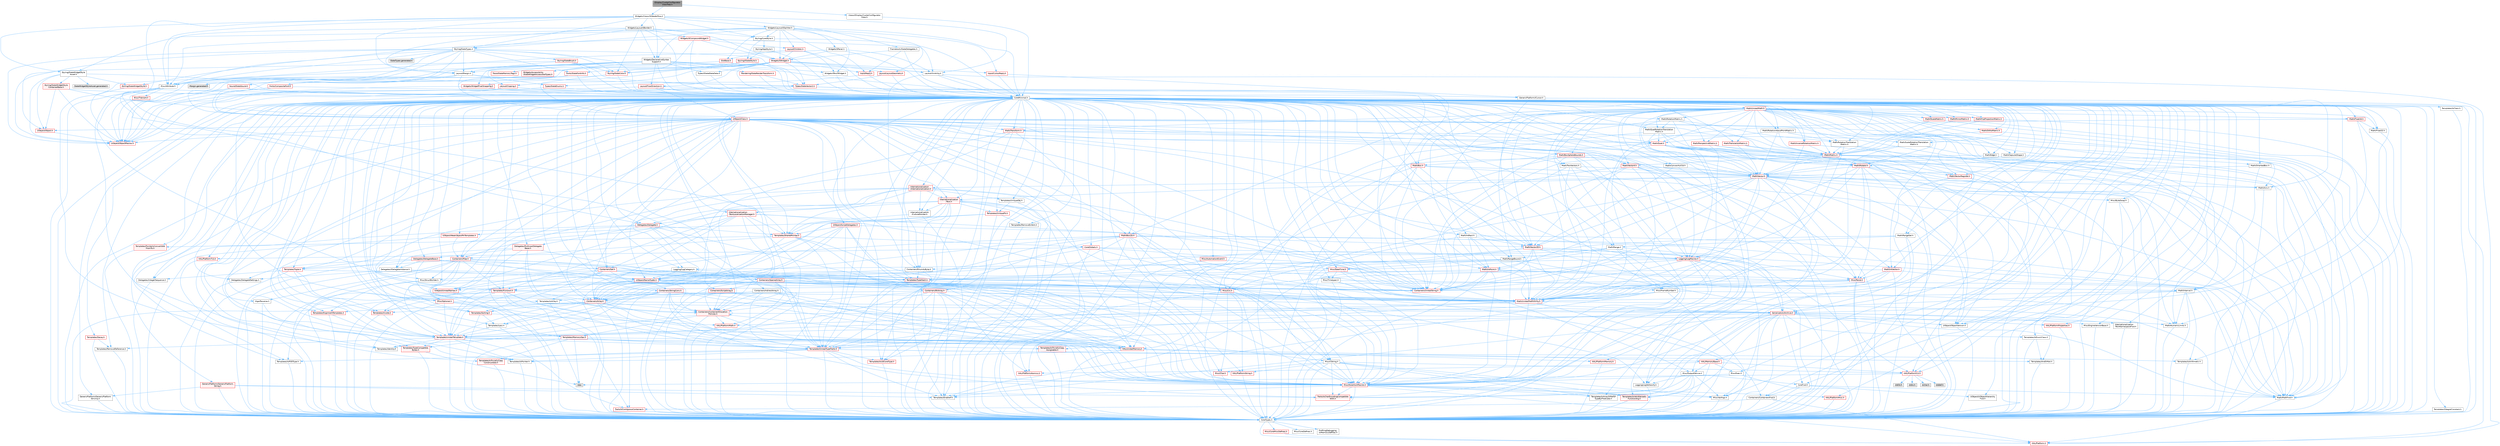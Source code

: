 digraph "IDisplayClusterConfiguratorViewTree.h"
{
 // INTERACTIVE_SVG=YES
 // LATEX_PDF_SIZE
  bgcolor="transparent";
  edge [fontname=Helvetica,fontsize=10,labelfontname=Helvetica,labelfontsize=10];
  node [fontname=Helvetica,fontsize=10,shape=box,height=0.2,width=0.4];
  Node1 [id="Node000001",label="IDisplayClusterConfigurator\lViewTree.h",height=0.2,width=0.4,color="gray40", fillcolor="grey60", style="filled", fontcolor="black",tooltip=" "];
  Node1 -> Node2 [id="edge1_Node000001_Node000002",color="steelblue1",style="solid",tooltip=" "];
  Node2 [id="Node000002",label="Views/IDisplayClusterConfigurator\lView.h",height=0.2,width=0.4,color="grey40", fillcolor="white", style="filled",URL="$df/d2c/IDisplayClusterConfiguratorView_8h.html",tooltip=" "];
  Node2 -> Node3 [id="edge2_Node000002_Node000003",color="steelblue1",style="solid",tooltip=" "];
  Node3 [id="Node000003",label="CoreMinimal.h",height=0.2,width=0.4,color="grey40", fillcolor="white", style="filled",URL="$d7/d67/CoreMinimal_8h.html",tooltip=" "];
  Node3 -> Node4 [id="edge3_Node000003_Node000004",color="steelblue1",style="solid",tooltip=" "];
  Node4 [id="Node000004",label="CoreTypes.h",height=0.2,width=0.4,color="grey40", fillcolor="white", style="filled",URL="$dc/dec/CoreTypes_8h.html",tooltip=" "];
  Node4 -> Node5 [id="edge4_Node000004_Node000005",color="steelblue1",style="solid",tooltip=" "];
  Node5 [id="Node000005",label="HAL/Platform.h",height=0.2,width=0.4,color="red", fillcolor="#FFF0F0", style="filled",URL="$d9/dd0/Platform_8h.html",tooltip=" "];
  Node4 -> Node15 [id="edge5_Node000004_Node000015",color="steelblue1",style="solid",tooltip=" "];
  Node15 [id="Node000015",label="ProfilingDebugging\l/UMemoryDefines.h",height=0.2,width=0.4,color="grey40", fillcolor="white", style="filled",URL="$d2/da2/UMemoryDefines_8h.html",tooltip=" "];
  Node4 -> Node16 [id="edge6_Node000004_Node000016",color="steelblue1",style="solid",tooltip=" "];
  Node16 [id="Node000016",label="Misc/CoreMiscDefines.h",height=0.2,width=0.4,color="red", fillcolor="#FFF0F0", style="filled",URL="$da/d38/CoreMiscDefines_8h.html",tooltip=" "];
  Node16 -> Node5 [id="edge7_Node000016_Node000005",color="steelblue1",style="solid",tooltip=" "];
  Node4 -> Node17 [id="edge8_Node000004_Node000017",color="steelblue1",style="solid",tooltip=" "];
  Node17 [id="Node000017",label="Misc/CoreDefines.h",height=0.2,width=0.4,color="grey40", fillcolor="white", style="filled",URL="$d3/dd2/CoreDefines_8h.html",tooltip=" "];
  Node3 -> Node18 [id="edge9_Node000003_Node000018",color="steelblue1",style="solid",tooltip=" "];
  Node18 [id="Node000018",label="CoreFwd.h",height=0.2,width=0.4,color="grey40", fillcolor="white", style="filled",URL="$d1/d1e/CoreFwd_8h.html",tooltip=" "];
  Node18 -> Node4 [id="edge10_Node000018_Node000004",color="steelblue1",style="solid",tooltip=" "];
  Node18 -> Node19 [id="edge11_Node000018_Node000019",color="steelblue1",style="solid",tooltip=" "];
  Node19 [id="Node000019",label="Containers/ContainersFwd.h",height=0.2,width=0.4,color="grey40", fillcolor="white", style="filled",URL="$d4/d0a/ContainersFwd_8h.html",tooltip=" "];
  Node19 -> Node5 [id="edge12_Node000019_Node000005",color="steelblue1",style="solid",tooltip=" "];
  Node19 -> Node4 [id="edge13_Node000019_Node000004",color="steelblue1",style="solid",tooltip=" "];
  Node19 -> Node20 [id="edge14_Node000019_Node000020",color="steelblue1",style="solid",tooltip=" "];
  Node20 [id="Node000020",label="Traits/IsContiguousContainer.h",height=0.2,width=0.4,color="red", fillcolor="#FFF0F0", style="filled",URL="$d5/d3c/IsContiguousContainer_8h.html",tooltip=" "];
  Node20 -> Node4 [id="edge15_Node000020_Node000004",color="steelblue1",style="solid",tooltip=" "];
  Node18 -> Node23 [id="edge16_Node000018_Node000023",color="steelblue1",style="solid",tooltip=" "];
  Node23 [id="Node000023",label="Math/MathFwd.h",height=0.2,width=0.4,color="grey40", fillcolor="white", style="filled",URL="$d2/d10/MathFwd_8h.html",tooltip=" "];
  Node23 -> Node5 [id="edge17_Node000023_Node000005",color="steelblue1",style="solid",tooltip=" "];
  Node18 -> Node24 [id="edge18_Node000018_Node000024",color="steelblue1",style="solid",tooltip=" "];
  Node24 [id="Node000024",label="UObject/UObjectHierarchy\lFwd.h",height=0.2,width=0.4,color="grey40", fillcolor="white", style="filled",URL="$d3/d13/UObjectHierarchyFwd_8h.html",tooltip=" "];
  Node3 -> Node24 [id="edge19_Node000003_Node000024",color="steelblue1",style="solid",tooltip=" "];
  Node3 -> Node19 [id="edge20_Node000003_Node000019",color="steelblue1",style="solid",tooltip=" "];
  Node3 -> Node25 [id="edge21_Node000003_Node000025",color="steelblue1",style="solid",tooltip=" "];
  Node25 [id="Node000025",label="Misc/VarArgs.h",height=0.2,width=0.4,color="grey40", fillcolor="white", style="filled",URL="$d5/d6f/VarArgs_8h.html",tooltip=" "];
  Node25 -> Node4 [id="edge22_Node000025_Node000004",color="steelblue1",style="solid",tooltip=" "];
  Node3 -> Node26 [id="edge23_Node000003_Node000026",color="steelblue1",style="solid",tooltip=" "];
  Node26 [id="Node000026",label="Logging/LogVerbosity.h",height=0.2,width=0.4,color="grey40", fillcolor="white", style="filled",URL="$d2/d8f/LogVerbosity_8h.html",tooltip=" "];
  Node26 -> Node4 [id="edge24_Node000026_Node000004",color="steelblue1",style="solid",tooltip=" "];
  Node3 -> Node27 [id="edge25_Node000003_Node000027",color="steelblue1",style="solid",tooltip=" "];
  Node27 [id="Node000027",label="Misc/OutputDevice.h",height=0.2,width=0.4,color="grey40", fillcolor="white", style="filled",URL="$d7/d32/OutputDevice_8h.html",tooltip=" "];
  Node27 -> Node18 [id="edge26_Node000027_Node000018",color="steelblue1",style="solid",tooltip=" "];
  Node27 -> Node4 [id="edge27_Node000027_Node000004",color="steelblue1",style="solid",tooltip=" "];
  Node27 -> Node26 [id="edge28_Node000027_Node000026",color="steelblue1",style="solid",tooltip=" "];
  Node27 -> Node25 [id="edge29_Node000027_Node000025",color="steelblue1",style="solid",tooltip=" "];
  Node27 -> Node28 [id="edge30_Node000027_Node000028",color="steelblue1",style="solid",tooltip=" "];
  Node28 [id="Node000028",label="Templates/IsArrayOrRefOf\lTypeByPredicate.h",height=0.2,width=0.4,color="grey40", fillcolor="white", style="filled",URL="$d6/da1/IsArrayOrRefOfTypeByPredicate_8h.html",tooltip=" "];
  Node28 -> Node4 [id="edge31_Node000028_Node000004",color="steelblue1",style="solid",tooltip=" "];
  Node27 -> Node29 [id="edge32_Node000027_Node000029",color="steelblue1",style="solid",tooltip=" "];
  Node29 [id="Node000029",label="Templates/IsValidVariadic\lFunctionArg.h",height=0.2,width=0.4,color="red", fillcolor="#FFF0F0", style="filled",URL="$d0/dc8/IsValidVariadicFunctionArg_8h.html",tooltip=" "];
  Node29 -> Node4 [id="edge33_Node000029_Node000004",color="steelblue1",style="solid",tooltip=" "];
  Node27 -> Node31 [id="edge34_Node000027_Node000031",color="steelblue1",style="solid",tooltip=" "];
  Node31 [id="Node000031",label="Traits/IsCharEncodingCompatible\lWith.h",height=0.2,width=0.4,color="red", fillcolor="#FFF0F0", style="filled",URL="$df/dd1/IsCharEncodingCompatibleWith_8h.html",tooltip=" "];
  Node3 -> Node33 [id="edge35_Node000003_Node000033",color="steelblue1",style="solid",tooltip=" "];
  Node33 [id="Node000033",label="HAL/PlatformCrt.h",height=0.2,width=0.4,color="red", fillcolor="#FFF0F0", style="filled",URL="$d8/d75/PlatformCrt_8h.html",tooltip=" "];
  Node33 -> Node34 [id="edge36_Node000033_Node000034",color="steelblue1",style="solid",tooltip=" "];
  Node34 [id="Node000034",label="new",height=0.2,width=0.4,color="grey60", fillcolor="#E0E0E0", style="filled",tooltip=" "];
  Node33 -> Node35 [id="edge37_Node000033_Node000035",color="steelblue1",style="solid",tooltip=" "];
  Node35 [id="Node000035",label="wchar.h",height=0.2,width=0.4,color="grey60", fillcolor="#E0E0E0", style="filled",tooltip=" "];
  Node33 -> Node36 [id="edge38_Node000033_Node000036",color="steelblue1",style="solid",tooltip=" "];
  Node36 [id="Node000036",label="stddef.h",height=0.2,width=0.4,color="grey60", fillcolor="#E0E0E0", style="filled",tooltip=" "];
  Node33 -> Node37 [id="edge39_Node000033_Node000037",color="steelblue1",style="solid",tooltip=" "];
  Node37 [id="Node000037",label="stdlib.h",height=0.2,width=0.4,color="grey60", fillcolor="#E0E0E0", style="filled",tooltip=" "];
  Node33 -> Node38 [id="edge40_Node000033_Node000038",color="steelblue1",style="solid",tooltip=" "];
  Node38 [id="Node000038",label="stdio.h",height=0.2,width=0.4,color="grey60", fillcolor="#E0E0E0", style="filled",tooltip=" "];
  Node3 -> Node43 [id="edge41_Node000003_Node000043",color="steelblue1",style="solid",tooltip=" "];
  Node43 [id="Node000043",label="HAL/PlatformMisc.h",height=0.2,width=0.4,color="red", fillcolor="#FFF0F0", style="filled",URL="$d0/df5/PlatformMisc_8h.html",tooltip=" "];
  Node43 -> Node4 [id="edge42_Node000043_Node000004",color="steelblue1",style="solid",tooltip=" "];
  Node3 -> Node62 [id="edge43_Node000003_Node000062",color="steelblue1",style="solid",tooltip=" "];
  Node62 [id="Node000062",label="Misc/AssertionMacros.h",height=0.2,width=0.4,color="red", fillcolor="#FFF0F0", style="filled",URL="$d0/dfa/AssertionMacros_8h.html",tooltip=" "];
  Node62 -> Node4 [id="edge44_Node000062_Node000004",color="steelblue1",style="solid",tooltip=" "];
  Node62 -> Node5 [id="edge45_Node000062_Node000005",color="steelblue1",style="solid",tooltip=" "];
  Node62 -> Node43 [id="edge46_Node000062_Node000043",color="steelblue1",style="solid",tooltip=" "];
  Node62 -> Node63 [id="edge47_Node000062_Node000063",color="steelblue1",style="solid",tooltip=" "];
  Node63 [id="Node000063",label="Templates/EnableIf.h",height=0.2,width=0.4,color="grey40", fillcolor="white", style="filled",URL="$d7/d60/EnableIf_8h.html",tooltip=" "];
  Node63 -> Node4 [id="edge48_Node000063_Node000004",color="steelblue1",style="solid",tooltip=" "];
  Node62 -> Node28 [id="edge49_Node000062_Node000028",color="steelblue1",style="solid",tooltip=" "];
  Node62 -> Node29 [id="edge50_Node000062_Node000029",color="steelblue1",style="solid",tooltip=" "];
  Node62 -> Node31 [id="edge51_Node000062_Node000031",color="steelblue1",style="solid",tooltip=" "];
  Node62 -> Node25 [id="edge52_Node000062_Node000025",color="steelblue1",style="solid",tooltip=" "];
  Node3 -> Node71 [id="edge53_Node000003_Node000071",color="steelblue1",style="solid",tooltip=" "];
  Node71 [id="Node000071",label="Templates/IsPointer.h",height=0.2,width=0.4,color="grey40", fillcolor="white", style="filled",URL="$d7/d05/IsPointer_8h.html",tooltip=" "];
  Node71 -> Node4 [id="edge54_Node000071_Node000004",color="steelblue1",style="solid",tooltip=" "];
  Node3 -> Node72 [id="edge55_Node000003_Node000072",color="steelblue1",style="solid",tooltip=" "];
  Node72 [id="Node000072",label="HAL/PlatformMemory.h",height=0.2,width=0.4,color="red", fillcolor="#FFF0F0", style="filled",URL="$de/d68/PlatformMemory_8h.html",tooltip=" "];
  Node72 -> Node4 [id="edge56_Node000072_Node000004",color="steelblue1",style="solid",tooltip=" "];
  Node3 -> Node55 [id="edge57_Node000003_Node000055",color="steelblue1",style="solid",tooltip=" "];
  Node55 [id="Node000055",label="HAL/PlatformAtomics.h",height=0.2,width=0.4,color="red", fillcolor="#FFF0F0", style="filled",URL="$d3/d36/PlatformAtomics_8h.html",tooltip=" "];
  Node55 -> Node4 [id="edge58_Node000055_Node000004",color="steelblue1",style="solid",tooltip=" "];
  Node3 -> Node77 [id="edge59_Node000003_Node000077",color="steelblue1",style="solid",tooltip=" "];
  Node77 [id="Node000077",label="Misc/Exec.h",height=0.2,width=0.4,color="grey40", fillcolor="white", style="filled",URL="$de/ddb/Exec_8h.html",tooltip=" "];
  Node77 -> Node4 [id="edge60_Node000077_Node000004",color="steelblue1",style="solid",tooltip=" "];
  Node77 -> Node62 [id="edge61_Node000077_Node000062",color="steelblue1",style="solid",tooltip=" "];
  Node3 -> Node78 [id="edge62_Node000003_Node000078",color="steelblue1",style="solid",tooltip=" "];
  Node78 [id="Node000078",label="HAL/MemoryBase.h",height=0.2,width=0.4,color="red", fillcolor="#FFF0F0", style="filled",URL="$d6/d9f/MemoryBase_8h.html",tooltip=" "];
  Node78 -> Node4 [id="edge63_Node000078_Node000004",color="steelblue1",style="solid",tooltip=" "];
  Node78 -> Node55 [id="edge64_Node000078_Node000055",color="steelblue1",style="solid",tooltip=" "];
  Node78 -> Node33 [id="edge65_Node000078_Node000033",color="steelblue1",style="solid",tooltip=" "];
  Node78 -> Node77 [id="edge66_Node000078_Node000077",color="steelblue1",style="solid",tooltip=" "];
  Node78 -> Node27 [id="edge67_Node000078_Node000027",color="steelblue1",style="solid",tooltip=" "];
  Node3 -> Node88 [id="edge68_Node000003_Node000088",color="steelblue1",style="solid",tooltip=" "];
  Node88 [id="Node000088",label="HAL/UnrealMemory.h",height=0.2,width=0.4,color="red", fillcolor="#FFF0F0", style="filled",URL="$d9/d96/UnrealMemory_8h.html",tooltip=" "];
  Node88 -> Node4 [id="edge69_Node000088_Node000004",color="steelblue1",style="solid",tooltip=" "];
  Node88 -> Node78 [id="edge70_Node000088_Node000078",color="steelblue1",style="solid",tooltip=" "];
  Node88 -> Node72 [id="edge71_Node000088_Node000072",color="steelblue1",style="solid",tooltip=" "];
  Node88 -> Node71 [id="edge72_Node000088_Node000071",color="steelblue1",style="solid",tooltip=" "];
  Node3 -> Node90 [id="edge73_Node000003_Node000090",color="steelblue1",style="solid",tooltip=" "];
  Node90 [id="Node000090",label="Templates/IsArithmetic.h",height=0.2,width=0.4,color="grey40", fillcolor="white", style="filled",URL="$d2/d5d/IsArithmetic_8h.html",tooltip=" "];
  Node90 -> Node4 [id="edge74_Node000090_Node000004",color="steelblue1",style="solid",tooltip=" "];
  Node3 -> Node84 [id="edge75_Node000003_Node000084",color="steelblue1",style="solid",tooltip=" "];
  Node84 [id="Node000084",label="Templates/AndOrNot.h",height=0.2,width=0.4,color="grey40", fillcolor="white", style="filled",URL="$db/d0a/AndOrNot_8h.html",tooltip=" "];
  Node84 -> Node4 [id="edge76_Node000084_Node000004",color="steelblue1",style="solid",tooltip=" "];
  Node3 -> Node91 [id="edge77_Node000003_Node000091",color="steelblue1",style="solid",tooltip=" "];
  Node91 [id="Node000091",label="Templates/IsPODType.h",height=0.2,width=0.4,color="grey40", fillcolor="white", style="filled",URL="$d7/db1/IsPODType_8h.html",tooltip=" "];
  Node91 -> Node4 [id="edge78_Node000091_Node000004",color="steelblue1",style="solid",tooltip=" "];
  Node3 -> Node92 [id="edge79_Node000003_Node000092",color="steelblue1",style="solid",tooltip=" "];
  Node92 [id="Node000092",label="Templates/IsUECoreType.h",height=0.2,width=0.4,color="red", fillcolor="#FFF0F0", style="filled",URL="$d1/db8/IsUECoreType_8h.html",tooltip=" "];
  Node92 -> Node4 [id="edge80_Node000092_Node000004",color="steelblue1",style="solid",tooltip=" "];
  Node3 -> Node85 [id="edge81_Node000003_Node000085",color="steelblue1",style="solid",tooltip=" "];
  Node85 [id="Node000085",label="Templates/IsTriviallyCopy\lConstructible.h",height=0.2,width=0.4,color="red", fillcolor="#FFF0F0", style="filled",URL="$d3/d78/IsTriviallyCopyConstructible_8h.html",tooltip=" "];
  Node85 -> Node4 [id="edge82_Node000085_Node000004",color="steelblue1",style="solid",tooltip=" "];
  Node3 -> Node93 [id="edge83_Node000003_Node000093",color="steelblue1",style="solid",tooltip=" "];
  Node93 [id="Node000093",label="Templates/UnrealTypeTraits.h",height=0.2,width=0.4,color="red", fillcolor="#FFF0F0", style="filled",URL="$d2/d2d/UnrealTypeTraits_8h.html",tooltip=" "];
  Node93 -> Node4 [id="edge84_Node000093_Node000004",color="steelblue1",style="solid",tooltip=" "];
  Node93 -> Node71 [id="edge85_Node000093_Node000071",color="steelblue1",style="solid",tooltip=" "];
  Node93 -> Node62 [id="edge86_Node000093_Node000062",color="steelblue1",style="solid",tooltip=" "];
  Node93 -> Node84 [id="edge87_Node000093_Node000084",color="steelblue1",style="solid",tooltip=" "];
  Node93 -> Node63 [id="edge88_Node000093_Node000063",color="steelblue1",style="solid",tooltip=" "];
  Node93 -> Node90 [id="edge89_Node000093_Node000090",color="steelblue1",style="solid",tooltip=" "];
  Node93 -> Node91 [id="edge90_Node000093_Node000091",color="steelblue1",style="solid",tooltip=" "];
  Node93 -> Node92 [id="edge91_Node000093_Node000092",color="steelblue1",style="solid",tooltip=" "];
  Node93 -> Node85 [id="edge92_Node000093_Node000085",color="steelblue1",style="solid",tooltip=" "];
  Node3 -> Node63 [id="edge93_Node000003_Node000063",color="steelblue1",style="solid",tooltip=" "];
  Node3 -> Node95 [id="edge94_Node000003_Node000095",color="steelblue1",style="solid",tooltip=" "];
  Node95 [id="Node000095",label="Templates/RemoveReference.h",height=0.2,width=0.4,color="grey40", fillcolor="white", style="filled",URL="$da/dbe/RemoveReference_8h.html",tooltip=" "];
  Node95 -> Node4 [id="edge95_Node000095_Node000004",color="steelblue1",style="solid",tooltip=" "];
  Node3 -> Node96 [id="edge96_Node000003_Node000096",color="steelblue1",style="solid",tooltip=" "];
  Node96 [id="Node000096",label="Templates/IntegralConstant.h",height=0.2,width=0.4,color="grey40", fillcolor="white", style="filled",URL="$db/d1b/IntegralConstant_8h.html",tooltip=" "];
  Node96 -> Node4 [id="edge97_Node000096_Node000004",color="steelblue1",style="solid",tooltip=" "];
  Node3 -> Node97 [id="edge98_Node000003_Node000097",color="steelblue1",style="solid",tooltip=" "];
  Node97 [id="Node000097",label="Templates/IsClass.h",height=0.2,width=0.4,color="grey40", fillcolor="white", style="filled",URL="$db/dcb/IsClass_8h.html",tooltip=" "];
  Node97 -> Node4 [id="edge99_Node000097_Node000004",color="steelblue1",style="solid",tooltip=" "];
  Node3 -> Node98 [id="edge100_Node000003_Node000098",color="steelblue1",style="solid",tooltip=" "];
  Node98 [id="Node000098",label="Templates/TypeCompatible\lBytes.h",height=0.2,width=0.4,color="red", fillcolor="#FFF0F0", style="filled",URL="$df/d0a/TypeCompatibleBytes_8h.html",tooltip=" "];
  Node98 -> Node4 [id="edge101_Node000098_Node000004",color="steelblue1",style="solid",tooltip=" "];
  Node98 -> Node34 [id="edge102_Node000098_Node000034",color="steelblue1",style="solid",tooltip=" "];
  Node3 -> Node20 [id="edge103_Node000003_Node000020",color="steelblue1",style="solid",tooltip=" "];
  Node3 -> Node99 [id="edge104_Node000003_Node000099",color="steelblue1",style="solid",tooltip=" "];
  Node99 [id="Node000099",label="Templates/UnrealTemplate.h",height=0.2,width=0.4,color="red", fillcolor="#FFF0F0", style="filled",URL="$d4/d24/UnrealTemplate_8h.html",tooltip=" "];
  Node99 -> Node4 [id="edge105_Node000099_Node000004",color="steelblue1",style="solid",tooltip=" "];
  Node99 -> Node71 [id="edge106_Node000099_Node000071",color="steelblue1",style="solid",tooltip=" "];
  Node99 -> Node88 [id="edge107_Node000099_Node000088",color="steelblue1",style="solid",tooltip=" "];
  Node99 -> Node93 [id="edge108_Node000099_Node000093",color="steelblue1",style="solid",tooltip=" "];
  Node99 -> Node95 [id="edge109_Node000099_Node000095",color="steelblue1",style="solid",tooltip=" "];
  Node99 -> Node98 [id="edge110_Node000099_Node000098",color="steelblue1",style="solid",tooltip=" "];
  Node99 -> Node66 [id="edge111_Node000099_Node000066",color="steelblue1",style="solid",tooltip=" "];
  Node66 [id="Node000066",label="Templates/Identity.h",height=0.2,width=0.4,color="grey40", fillcolor="white", style="filled",URL="$d0/dd5/Identity_8h.html",tooltip=" "];
  Node99 -> Node20 [id="edge112_Node000099_Node000020",color="steelblue1",style="solid",tooltip=" "];
  Node3 -> Node48 [id="edge113_Node000003_Node000048",color="steelblue1",style="solid",tooltip=" "];
  Node48 [id="Node000048",label="Math/NumericLimits.h",height=0.2,width=0.4,color="grey40", fillcolor="white", style="filled",URL="$df/d1b/NumericLimits_8h.html",tooltip=" "];
  Node48 -> Node4 [id="edge114_Node000048_Node000004",color="steelblue1",style="solid",tooltip=" "];
  Node3 -> Node103 [id="edge115_Node000003_Node000103",color="steelblue1",style="solid",tooltip=" "];
  Node103 [id="Node000103",label="HAL/PlatformMath.h",height=0.2,width=0.4,color="red", fillcolor="#FFF0F0", style="filled",URL="$dc/d53/PlatformMath_8h.html",tooltip=" "];
  Node103 -> Node4 [id="edge116_Node000103_Node000004",color="steelblue1",style="solid",tooltip=" "];
  Node3 -> Node86 [id="edge117_Node000003_Node000086",color="steelblue1",style="solid",tooltip=" "];
  Node86 [id="Node000086",label="Templates/IsTriviallyCopy\lAssignable.h",height=0.2,width=0.4,color="red", fillcolor="#FFF0F0", style="filled",URL="$d2/df2/IsTriviallyCopyAssignable_8h.html",tooltip=" "];
  Node86 -> Node4 [id="edge118_Node000086_Node000004",color="steelblue1",style="solid",tooltip=" "];
  Node3 -> Node111 [id="edge119_Node000003_Node000111",color="steelblue1",style="solid",tooltip=" "];
  Node111 [id="Node000111",label="Templates/MemoryOps.h",height=0.2,width=0.4,color="red", fillcolor="#FFF0F0", style="filled",URL="$db/dea/MemoryOps_8h.html",tooltip=" "];
  Node111 -> Node4 [id="edge120_Node000111_Node000004",color="steelblue1",style="solid",tooltip=" "];
  Node111 -> Node88 [id="edge121_Node000111_Node000088",color="steelblue1",style="solid",tooltip=" "];
  Node111 -> Node86 [id="edge122_Node000111_Node000086",color="steelblue1",style="solid",tooltip=" "];
  Node111 -> Node85 [id="edge123_Node000111_Node000085",color="steelblue1",style="solid",tooltip=" "];
  Node111 -> Node93 [id="edge124_Node000111_Node000093",color="steelblue1",style="solid",tooltip=" "];
  Node111 -> Node34 [id="edge125_Node000111_Node000034",color="steelblue1",style="solid",tooltip=" "];
  Node3 -> Node112 [id="edge126_Node000003_Node000112",color="steelblue1",style="solid",tooltip=" "];
  Node112 [id="Node000112",label="Containers/ContainerAllocation\lPolicies.h",height=0.2,width=0.4,color="red", fillcolor="#FFF0F0", style="filled",URL="$d7/dff/ContainerAllocationPolicies_8h.html",tooltip=" "];
  Node112 -> Node4 [id="edge127_Node000112_Node000004",color="steelblue1",style="solid",tooltip=" "];
  Node112 -> Node112 [id="edge128_Node000112_Node000112",color="steelblue1",style="solid",tooltip=" "];
  Node112 -> Node103 [id="edge129_Node000112_Node000103",color="steelblue1",style="solid",tooltip=" "];
  Node112 -> Node88 [id="edge130_Node000112_Node000088",color="steelblue1",style="solid",tooltip=" "];
  Node112 -> Node48 [id="edge131_Node000112_Node000048",color="steelblue1",style="solid",tooltip=" "];
  Node112 -> Node62 [id="edge132_Node000112_Node000062",color="steelblue1",style="solid",tooltip=" "];
  Node112 -> Node111 [id="edge133_Node000112_Node000111",color="steelblue1",style="solid",tooltip=" "];
  Node112 -> Node98 [id="edge134_Node000112_Node000098",color="steelblue1",style="solid",tooltip=" "];
  Node3 -> Node115 [id="edge135_Node000003_Node000115",color="steelblue1",style="solid",tooltip=" "];
  Node115 [id="Node000115",label="Templates/IsEnumClass.h",height=0.2,width=0.4,color="grey40", fillcolor="white", style="filled",URL="$d7/d15/IsEnumClass_8h.html",tooltip=" "];
  Node115 -> Node4 [id="edge136_Node000115_Node000004",color="steelblue1",style="solid",tooltip=" "];
  Node115 -> Node84 [id="edge137_Node000115_Node000084",color="steelblue1",style="solid",tooltip=" "];
  Node3 -> Node116 [id="edge138_Node000003_Node000116",color="steelblue1",style="solid",tooltip=" "];
  Node116 [id="Node000116",label="HAL/PlatformProperties.h",height=0.2,width=0.4,color="red", fillcolor="#FFF0F0", style="filled",URL="$d9/db0/PlatformProperties_8h.html",tooltip=" "];
  Node116 -> Node4 [id="edge139_Node000116_Node000004",color="steelblue1",style="solid",tooltip=" "];
  Node3 -> Node119 [id="edge140_Node000003_Node000119",color="steelblue1",style="solid",tooltip=" "];
  Node119 [id="Node000119",label="Misc/EngineVersionBase.h",height=0.2,width=0.4,color="grey40", fillcolor="white", style="filled",URL="$d5/d2b/EngineVersionBase_8h.html",tooltip=" "];
  Node119 -> Node4 [id="edge141_Node000119_Node000004",color="steelblue1",style="solid",tooltip=" "];
  Node3 -> Node120 [id="edge142_Node000003_Node000120",color="steelblue1",style="solid",tooltip=" "];
  Node120 [id="Node000120",label="Internationalization\l/TextNamespaceFwd.h",height=0.2,width=0.4,color="grey40", fillcolor="white", style="filled",URL="$d8/d97/TextNamespaceFwd_8h.html",tooltip=" "];
  Node120 -> Node4 [id="edge143_Node000120_Node000004",color="steelblue1",style="solid",tooltip=" "];
  Node3 -> Node121 [id="edge144_Node000003_Node000121",color="steelblue1",style="solid",tooltip=" "];
  Node121 [id="Node000121",label="Serialization/Archive.h",height=0.2,width=0.4,color="red", fillcolor="#FFF0F0", style="filled",URL="$d7/d3b/Archive_8h.html",tooltip=" "];
  Node121 -> Node18 [id="edge145_Node000121_Node000018",color="steelblue1",style="solid",tooltip=" "];
  Node121 -> Node4 [id="edge146_Node000121_Node000004",color="steelblue1",style="solid",tooltip=" "];
  Node121 -> Node116 [id="edge147_Node000121_Node000116",color="steelblue1",style="solid",tooltip=" "];
  Node121 -> Node120 [id="edge148_Node000121_Node000120",color="steelblue1",style="solid",tooltip=" "];
  Node121 -> Node23 [id="edge149_Node000121_Node000023",color="steelblue1",style="solid",tooltip=" "];
  Node121 -> Node62 [id="edge150_Node000121_Node000062",color="steelblue1",style="solid",tooltip=" "];
  Node121 -> Node119 [id="edge151_Node000121_Node000119",color="steelblue1",style="solid",tooltip=" "];
  Node121 -> Node25 [id="edge152_Node000121_Node000025",color="steelblue1",style="solid",tooltip=" "];
  Node121 -> Node63 [id="edge153_Node000121_Node000063",color="steelblue1",style="solid",tooltip=" "];
  Node121 -> Node28 [id="edge154_Node000121_Node000028",color="steelblue1",style="solid",tooltip=" "];
  Node121 -> Node115 [id="edge155_Node000121_Node000115",color="steelblue1",style="solid",tooltip=" "];
  Node121 -> Node29 [id="edge156_Node000121_Node000029",color="steelblue1",style="solid",tooltip=" "];
  Node121 -> Node99 [id="edge157_Node000121_Node000099",color="steelblue1",style="solid",tooltip=" "];
  Node121 -> Node31 [id="edge158_Node000121_Node000031",color="steelblue1",style="solid",tooltip=" "];
  Node121 -> Node124 [id="edge159_Node000121_Node000124",color="steelblue1",style="solid",tooltip=" "];
  Node124 [id="Node000124",label="UObject/ObjectVersion.h",height=0.2,width=0.4,color="grey40", fillcolor="white", style="filled",URL="$da/d63/ObjectVersion_8h.html",tooltip=" "];
  Node124 -> Node4 [id="edge160_Node000124_Node000004",color="steelblue1",style="solid",tooltip=" "];
  Node3 -> Node125 [id="edge161_Node000003_Node000125",color="steelblue1",style="solid",tooltip=" "];
  Node125 [id="Node000125",label="Templates/Less.h",height=0.2,width=0.4,color="grey40", fillcolor="white", style="filled",URL="$de/dc8/Less_8h.html",tooltip=" "];
  Node125 -> Node4 [id="edge162_Node000125_Node000004",color="steelblue1",style="solid",tooltip=" "];
  Node125 -> Node99 [id="edge163_Node000125_Node000099",color="steelblue1",style="solid",tooltip=" "];
  Node3 -> Node126 [id="edge164_Node000003_Node000126",color="steelblue1",style="solid",tooltip=" "];
  Node126 [id="Node000126",label="Templates/Sorting.h",height=0.2,width=0.4,color="red", fillcolor="#FFF0F0", style="filled",URL="$d3/d9e/Sorting_8h.html",tooltip=" "];
  Node126 -> Node4 [id="edge165_Node000126_Node000004",color="steelblue1",style="solid",tooltip=" "];
  Node126 -> Node103 [id="edge166_Node000126_Node000103",color="steelblue1",style="solid",tooltip=" "];
  Node126 -> Node125 [id="edge167_Node000126_Node000125",color="steelblue1",style="solid",tooltip=" "];
  Node3 -> Node137 [id="edge168_Node000003_Node000137",color="steelblue1",style="solid",tooltip=" "];
  Node137 [id="Node000137",label="Misc/Char.h",height=0.2,width=0.4,color="red", fillcolor="#FFF0F0", style="filled",URL="$d0/d58/Char_8h.html",tooltip=" "];
  Node137 -> Node4 [id="edge169_Node000137_Node000004",color="steelblue1",style="solid",tooltip=" "];
  Node3 -> Node140 [id="edge170_Node000003_Node000140",color="steelblue1",style="solid",tooltip=" "];
  Node140 [id="Node000140",label="GenericPlatform/GenericPlatform\lStricmp.h",height=0.2,width=0.4,color="grey40", fillcolor="white", style="filled",URL="$d2/d86/GenericPlatformStricmp_8h.html",tooltip=" "];
  Node140 -> Node4 [id="edge171_Node000140_Node000004",color="steelblue1",style="solid",tooltip=" "];
  Node3 -> Node141 [id="edge172_Node000003_Node000141",color="steelblue1",style="solid",tooltip=" "];
  Node141 [id="Node000141",label="GenericPlatform/GenericPlatform\lString.h",height=0.2,width=0.4,color="red", fillcolor="#FFF0F0", style="filled",URL="$dd/d20/GenericPlatformString_8h.html",tooltip=" "];
  Node141 -> Node4 [id="edge173_Node000141_Node000004",color="steelblue1",style="solid",tooltip=" "];
  Node141 -> Node140 [id="edge174_Node000141_Node000140",color="steelblue1",style="solid",tooltip=" "];
  Node141 -> Node63 [id="edge175_Node000141_Node000063",color="steelblue1",style="solid",tooltip=" "];
  Node141 -> Node31 [id="edge176_Node000141_Node000031",color="steelblue1",style="solid",tooltip=" "];
  Node3 -> Node74 [id="edge177_Node000003_Node000074",color="steelblue1",style="solid",tooltip=" "];
  Node74 [id="Node000074",label="HAL/PlatformString.h",height=0.2,width=0.4,color="red", fillcolor="#FFF0F0", style="filled",URL="$db/db5/PlatformString_8h.html",tooltip=" "];
  Node74 -> Node4 [id="edge178_Node000074_Node000004",color="steelblue1",style="solid",tooltip=" "];
  Node3 -> Node144 [id="edge179_Node000003_Node000144",color="steelblue1",style="solid",tooltip=" "];
  Node144 [id="Node000144",label="Misc/CString.h",height=0.2,width=0.4,color="grey40", fillcolor="white", style="filled",URL="$d2/d49/CString_8h.html",tooltip=" "];
  Node144 -> Node4 [id="edge180_Node000144_Node000004",color="steelblue1",style="solid",tooltip=" "];
  Node144 -> Node33 [id="edge181_Node000144_Node000033",color="steelblue1",style="solid",tooltip=" "];
  Node144 -> Node74 [id="edge182_Node000144_Node000074",color="steelblue1",style="solid",tooltip=" "];
  Node144 -> Node62 [id="edge183_Node000144_Node000062",color="steelblue1",style="solid",tooltip=" "];
  Node144 -> Node137 [id="edge184_Node000144_Node000137",color="steelblue1",style="solid",tooltip=" "];
  Node144 -> Node25 [id="edge185_Node000144_Node000025",color="steelblue1",style="solid",tooltip=" "];
  Node144 -> Node28 [id="edge186_Node000144_Node000028",color="steelblue1",style="solid",tooltip=" "];
  Node144 -> Node29 [id="edge187_Node000144_Node000029",color="steelblue1",style="solid",tooltip=" "];
  Node144 -> Node31 [id="edge188_Node000144_Node000031",color="steelblue1",style="solid",tooltip=" "];
  Node3 -> Node145 [id="edge189_Node000003_Node000145",color="steelblue1",style="solid",tooltip=" "];
  Node145 [id="Node000145",label="Misc/Crc.h",height=0.2,width=0.4,color="red", fillcolor="#FFF0F0", style="filled",URL="$d4/dd2/Crc_8h.html",tooltip=" "];
  Node145 -> Node4 [id="edge190_Node000145_Node000004",color="steelblue1",style="solid",tooltip=" "];
  Node145 -> Node74 [id="edge191_Node000145_Node000074",color="steelblue1",style="solid",tooltip=" "];
  Node145 -> Node62 [id="edge192_Node000145_Node000062",color="steelblue1",style="solid",tooltip=" "];
  Node145 -> Node144 [id="edge193_Node000145_Node000144",color="steelblue1",style="solid",tooltip=" "];
  Node145 -> Node137 [id="edge194_Node000145_Node000137",color="steelblue1",style="solid",tooltip=" "];
  Node145 -> Node93 [id="edge195_Node000145_Node000093",color="steelblue1",style="solid",tooltip=" "];
  Node3 -> Node136 [id="edge196_Node000003_Node000136",color="steelblue1",style="solid",tooltip=" "];
  Node136 [id="Node000136",label="Math/UnrealMathUtility.h",height=0.2,width=0.4,color="red", fillcolor="#FFF0F0", style="filled",URL="$db/db8/UnrealMathUtility_8h.html",tooltip=" "];
  Node136 -> Node4 [id="edge197_Node000136_Node000004",color="steelblue1",style="solid",tooltip=" "];
  Node136 -> Node62 [id="edge198_Node000136_Node000062",color="steelblue1",style="solid",tooltip=" "];
  Node136 -> Node103 [id="edge199_Node000136_Node000103",color="steelblue1",style="solid",tooltip=" "];
  Node136 -> Node23 [id="edge200_Node000136_Node000023",color="steelblue1",style="solid",tooltip=" "];
  Node136 -> Node66 [id="edge201_Node000136_Node000066",color="steelblue1",style="solid",tooltip=" "];
  Node3 -> Node146 [id="edge202_Node000003_Node000146",color="steelblue1",style="solid",tooltip=" "];
  Node146 [id="Node000146",label="Containers/UnrealString.h",height=0.2,width=0.4,color="red", fillcolor="#FFF0F0", style="filled",URL="$d5/dba/UnrealString_8h.html",tooltip=" "];
  Node3 -> Node150 [id="edge203_Node000003_Node000150",color="steelblue1",style="solid",tooltip=" "];
  Node150 [id="Node000150",label="Containers/Array.h",height=0.2,width=0.4,color="red", fillcolor="#FFF0F0", style="filled",URL="$df/dd0/Array_8h.html",tooltip=" "];
  Node150 -> Node4 [id="edge204_Node000150_Node000004",color="steelblue1",style="solid",tooltip=" "];
  Node150 -> Node62 [id="edge205_Node000150_Node000062",color="steelblue1",style="solid",tooltip=" "];
  Node150 -> Node88 [id="edge206_Node000150_Node000088",color="steelblue1",style="solid",tooltip=" "];
  Node150 -> Node93 [id="edge207_Node000150_Node000093",color="steelblue1",style="solid",tooltip=" "];
  Node150 -> Node99 [id="edge208_Node000150_Node000099",color="steelblue1",style="solid",tooltip=" "];
  Node150 -> Node112 [id="edge209_Node000150_Node000112",color="steelblue1",style="solid",tooltip=" "];
  Node150 -> Node121 [id="edge210_Node000150_Node000121",color="steelblue1",style="solid",tooltip=" "];
  Node150 -> Node129 [id="edge211_Node000150_Node000129",color="steelblue1",style="solid",tooltip=" "];
  Node129 [id="Node000129",label="Templates/Invoke.h",height=0.2,width=0.4,color="red", fillcolor="#FFF0F0", style="filled",URL="$d7/deb/Invoke_8h.html",tooltip=" "];
  Node129 -> Node4 [id="edge212_Node000129_Node000004",color="steelblue1",style="solid",tooltip=" "];
  Node129 -> Node99 [id="edge213_Node000129_Node000099",color="steelblue1",style="solid",tooltip=" "];
  Node150 -> Node125 [id="edge214_Node000150_Node000125",color="steelblue1",style="solid",tooltip=" "];
  Node150 -> Node126 [id="edge215_Node000150_Node000126",color="steelblue1",style="solid",tooltip=" "];
  Node150 -> Node173 [id="edge216_Node000150_Node000173",color="steelblue1",style="solid",tooltip=" "];
  Node173 [id="Node000173",label="Templates/AlignmentTemplates.h",height=0.2,width=0.4,color="red", fillcolor="#FFF0F0", style="filled",URL="$dd/d32/AlignmentTemplates_8h.html",tooltip=" "];
  Node173 -> Node4 [id="edge217_Node000173_Node000004",color="steelblue1",style="solid",tooltip=" "];
  Node173 -> Node71 [id="edge218_Node000173_Node000071",color="steelblue1",style="solid",tooltip=" "];
  Node3 -> Node174 [id="edge219_Node000003_Node000174",color="steelblue1",style="solid",tooltip=" "];
  Node174 [id="Node000174",label="Misc/FrameNumber.h",height=0.2,width=0.4,color="grey40", fillcolor="white", style="filled",URL="$dd/dbd/FrameNumber_8h.html",tooltip=" "];
  Node174 -> Node4 [id="edge220_Node000174_Node000004",color="steelblue1",style="solid",tooltip=" "];
  Node174 -> Node48 [id="edge221_Node000174_Node000048",color="steelblue1",style="solid",tooltip=" "];
  Node174 -> Node136 [id="edge222_Node000174_Node000136",color="steelblue1",style="solid",tooltip=" "];
  Node174 -> Node63 [id="edge223_Node000174_Node000063",color="steelblue1",style="solid",tooltip=" "];
  Node174 -> Node93 [id="edge224_Node000174_Node000093",color="steelblue1",style="solid",tooltip=" "];
  Node3 -> Node175 [id="edge225_Node000003_Node000175",color="steelblue1",style="solid",tooltip=" "];
  Node175 [id="Node000175",label="Misc/Timespan.h",height=0.2,width=0.4,color="grey40", fillcolor="white", style="filled",URL="$da/dd9/Timespan_8h.html",tooltip=" "];
  Node175 -> Node4 [id="edge226_Node000175_Node000004",color="steelblue1",style="solid",tooltip=" "];
  Node175 -> Node176 [id="edge227_Node000175_Node000176",color="steelblue1",style="solid",tooltip=" "];
  Node176 [id="Node000176",label="Math/Interval.h",height=0.2,width=0.4,color="grey40", fillcolor="white", style="filled",URL="$d1/d55/Interval_8h.html",tooltip=" "];
  Node176 -> Node4 [id="edge228_Node000176_Node000004",color="steelblue1",style="solid",tooltip=" "];
  Node176 -> Node90 [id="edge229_Node000176_Node000090",color="steelblue1",style="solid",tooltip=" "];
  Node176 -> Node93 [id="edge230_Node000176_Node000093",color="steelblue1",style="solid",tooltip=" "];
  Node176 -> Node48 [id="edge231_Node000176_Node000048",color="steelblue1",style="solid",tooltip=" "];
  Node176 -> Node136 [id="edge232_Node000176_Node000136",color="steelblue1",style="solid",tooltip=" "];
  Node175 -> Node136 [id="edge233_Node000175_Node000136",color="steelblue1",style="solid",tooltip=" "];
  Node175 -> Node62 [id="edge234_Node000175_Node000062",color="steelblue1",style="solid",tooltip=" "];
  Node3 -> Node177 [id="edge235_Node000003_Node000177",color="steelblue1",style="solid",tooltip=" "];
  Node177 [id="Node000177",label="Containers/StringConv.h",height=0.2,width=0.4,color="red", fillcolor="#FFF0F0", style="filled",URL="$d3/ddf/StringConv_8h.html",tooltip=" "];
  Node177 -> Node4 [id="edge236_Node000177_Node000004",color="steelblue1",style="solid",tooltip=" "];
  Node177 -> Node62 [id="edge237_Node000177_Node000062",color="steelblue1",style="solid",tooltip=" "];
  Node177 -> Node112 [id="edge238_Node000177_Node000112",color="steelblue1",style="solid",tooltip=" "];
  Node177 -> Node150 [id="edge239_Node000177_Node000150",color="steelblue1",style="solid",tooltip=" "];
  Node177 -> Node144 [id="edge240_Node000177_Node000144",color="steelblue1",style="solid",tooltip=" "];
  Node177 -> Node178 [id="edge241_Node000177_Node000178",color="steelblue1",style="solid",tooltip=" "];
  Node178 [id="Node000178",label="Templates/IsArray.h",height=0.2,width=0.4,color="grey40", fillcolor="white", style="filled",URL="$d8/d8d/IsArray_8h.html",tooltip=" "];
  Node178 -> Node4 [id="edge242_Node000178_Node000004",color="steelblue1",style="solid",tooltip=" "];
  Node177 -> Node99 [id="edge243_Node000177_Node000099",color="steelblue1",style="solid",tooltip=" "];
  Node177 -> Node93 [id="edge244_Node000177_Node000093",color="steelblue1",style="solid",tooltip=" "];
  Node177 -> Node31 [id="edge245_Node000177_Node000031",color="steelblue1",style="solid",tooltip=" "];
  Node177 -> Node20 [id="edge246_Node000177_Node000020",color="steelblue1",style="solid",tooltip=" "];
  Node3 -> Node179 [id="edge247_Node000003_Node000179",color="steelblue1",style="solid",tooltip=" "];
  Node179 [id="Node000179",label="UObject/UnrealNames.h",height=0.2,width=0.4,color="red", fillcolor="#FFF0F0", style="filled",URL="$d8/db1/UnrealNames_8h.html",tooltip=" "];
  Node179 -> Node4 [id="edge248_Node000179_Node000004",color="steelblue1",style="solid",tooltip=" "];
  Node3 -> Node181 [id="edge249_Node000003_Node000181",color="steelblue1",style="solid",tooltip=" "];
  Node181 [id="Node000181",label="UObject/NameTypes.h",height=0.2,width=0.4,color="red", fillcolor="#FFF0F0", style="filled",URL="$d6/d35/NameTypes_8h.html",tooltip=" "];
  Node181 -> Node4 [id="edge250_Node000181_Node000004",color="steelblue1",style="solid",tooltip=" "];
  Node181 -> Node62 [id="edge251_Node000181_Node000062",color="steelblue1",style="solid",tooltip=" "];
  Node181 -> Node88 [id="edge252_Node000181_Node000088",color="steelblue1",style="solid",tooltip=" "];
  Node181 -> Node93 [id="edge253_Node000181_Node000093",color="steelblue1",style="solid",tooltip=" "];
  Node181 -> Node99 [id="edge254_Node000181_Node000099",color="steelblue1",style="solid",tooltip=" "];
  Node181 -> Node146 [id="edge255_Node000181_Node000146",color="steelblue1",style="solid",tooltip=" "];
  Node181 -> Node177 [id="edge256_Node000181_Node000177",color="steelblue1",style="solid",tooltip=" "];
  Node181 -> Node179 [id="edge257_Node000181_Node000179",color="steelblue1",style="solid",tooltip=" "];
  Node3 -> Node189 [id="edge258_Node000003_Node000189",color="steelblue1",style="solid",tooltip=" "];
  Node189 [id="Node000189",label="Misc/Parse.h",height=0.2,width=0.4,color="red", fillcolor="#FFF0F0", style="filled",URL="$dc/d71/Parse_8h.html",tooltip=" "];
  Node189 -> Node146 [id="edge259_Node000189_Node000146",color="steelblue1",style="solid",tooltip=" "];
  Node189 -> Node4 [id="edge260_Node000189_Node000004",color="steelblue1",style="solid",tooltip=" "];
  Node189 -> Node33 [id="edge261_Node000189_Node000033",color="steelblue1",style="solid",tooltip=" "];
  Node189 -> Node190 [id="edge262_Node000189_Node000190",color="steelblue1",style="solid",tooltip=" "];
  Node190 [id="Node000190",label="Templates/Function.h",height=0.2,width=0.4,color="red", fillcolor="#FFF0F0", style="filled",URL="$df/df5/Function_8h.html",tooltip=" "];
  Node190 -> Node4 [id="edge263_Node000190_Node000004",color="steelblue1",style="solid",tooltip=" "];
  Node190 -> Node62 [id="edge264_Node000190_Node000062",color="steelblue1",style="solid",tooltip=" "];
  Node190 -> Node88 [id="edge265_Node000190_Node000088",color="steelblue1",style="solid",tooltip=" "];
  Node190 -> Node93 [id="edge266_Node000190_Node000093",color="steelblue1",style="solid",tooltip=" "];
  Node190 -> Node129 [id="edge267_Node000190_Node000129",color="steelblue1",style="solid",tooltip=" "];
  Node190 -> Node99 [id="edge268_Node000190_Node000099",color="steelblue1",style="solid",tooltip=" "];
  Node190 -> Node136 [id="edge269_Node000190_Node000136",color="steelblue1",style="solid",tooltip=" "];
  Node190 -> Node34 [id="edge270_Node000190_Node000034",color="steelblue1",style="solid",tooltip=" "];
  Node3 -> Node173 [id="edge271_Node000003_Node000173",color="steelblue1",style="solid",tooltip=" "];
  Node3 -> Node192 [id="edge272_Node000003_Node000192",color="steelblue1",style="solid",tooltip=" "];
  Node192 [id="Node000192",label="Misc/StructBuilder.h",height=0.2,width=0.4,color="grey40", fillcolor="white", style="filled",URL="$d9/db3/StructBuilder_8h.html",tooltip=" "];
  Node192 -> Node4 [id="edge273_Node000192_Node000004",color="steelblue1",style="solid",tooltip=" "];
  Node192 -> Node136 [id="edge274_Node000192_Node000136",color="steelblue1",style="solid",tooltip=" "];
  Node192 -> Node173 [id="edge275_Node000192_Node000173",color="steelblue1",style="solid",tooltip=" "];
  Node3 -> Node105 [id="edge276_Node000003_Node000105",color="steelblue1",style="solid",tooltip=" "];
  Node105 [id="Node000105",label="Templates/Decay.h",height=0.2,width=0.4,color="red", fillcolor="#FFF0F0", style="filled",URL="$dd/d0f/Decay_8h.html",tooltip=" "];
  Node105 -> Node4 [id="edge277_Node000105_Node000004",color="steelblue1",style="solid",tooltip=" "];
  Node105 -> Node95 [id="edge278_Node000105_Node000095",color="steelblue1",style="solid",tooltip=" "];
  Node3 -> Node193 [id="edge279_Node000003_Node000193",color="steelblue1",style="solid",tooltip=" "];
  Node193 [id="Node000193",label="Templates/PointerIsConvertible\lFromTo.h",height=0.2,width=0.4,color="red", fillcolor="#FFF0F0", style="filled",URL="$d6/d65/PointerIsConvertibleFromTo_8h.html",tooltip=" "];
  Node193 -> Node4 [id="edge280_Node000193_Node000004",color="steelblue1",style="solid",tooltip=" "];
  Node3 -> Node129 [id="edge281_Node000003_Node000129",color="steelblue1",style="solid",tooltip=" "];
  Node3 -> Node190 [id="edge282_Node000003_Node000190",color="steelblue1",style="solid",tooltip=" "];
  Node3 -> Node162 [id="edge283_Node000003_Node000162",color="steelblue1",style="solid",tooltip=" "];
  Node162 [id="Node000162",label="Templates/TypeHash.h",height=0.2,width=0.4,color="red", fillcolor="#FFF0F0", style="filled",URL="$d1/d62/TypeHash_8h.html",tooltip=" "];
  Node162 -> Node4 [id="edge284_Node000162_Node000004",color="steelblue1",style="solid",tooltip=" "];
  Node162 -> Node145 [id="edge285_Node000162_Node000145",color="steelblue1",style="solid",tooltip=" "];
  Node3 -> Node194 [id="edge286_Node000003_Node000194",color="steelblue1",style="solid",tooltip=" "];
  Node194 [id="Node000194",label="Containers/ScriptArray.h",height=0.2,width=0.4,color="red", fillcolor="#FFF0F0", style="filled",URL="$dc/daf/ScriptArray_8h.html",tooltip=" "];
  Node194 -> Node4 [id="edge287_Node000194_Node000004",color="steelblue1",style="solid",tooltip=" "];
  Node194 -> Node62 [id="edge288_Node000194_Node000062",color="steelblue1",style="solid",tooltip=" "];
  Node194 -> Node88 [id="edge289_Node000194_Node000088",color="steelblue1",style="solid",tooltip=" "];
  Node194 -> Node112 [id="edge290_Node000194_Node000112",color="steelblue1",style="solid",tooltip=" "];
  Node194 -> Node150 [id="edge291_Node000194_Node000150",color="steelblue1",style="solid",tooltip=" "];
  Node3 -> Node195 [id="edge292_Node000003_Node000195",color="steelblue1",style="solid",tooltip=" "];
  Node195 [id="Node000195",label="Containers/BitArray.h",height=0.2,width=0.4,color="red", fillcolor="#FFF0F0", style="filled",URL="$d1/de4/BitArray_8h.html",tooltip=" "];
  Node195 -> Node112 [id="edge293_Node000195_Node000112",color="steelblue1",style="solid",tooltip=" "];
  Node195 -> Node4 [id="edge294_Node000195_Node000004",color="steelblue1",style="solid",tooltip=" "];
  Node195 -> Node55 [id="edge295_Node000195_Node000055",color="steelblue1",style="solid",tooltip=" "];
  Node195 -> Node88 [id="edge296_Node000195_Node000088",color="steelblue1",style="solid",tooltip=" "];
  Node195 -> Node136 [id="edge297_Node000195_Node000136",color="steelblue1",style="solid",tooltip=" "];
  Node195 -> Node62 [id="edge298_Node000195_Node000062",color="steelblue1",style="solid",tooltip=" "];
  Node195 -> Node121 [id="edge299_Node000195_Node000121",color="steelblue1",style="solid",tooltip=" "];
  Node195 -> Node63 [id="edge300_Node000195_Node000063",color="steelblue1",style="solid",tooltip=" "];
  Node195 -> Node129 [id="edge301_Node000195_Node000129",color="steelblue1",style="solid",tooltip=" "];
  Node195 -> Node99 [id="edge302_Node000195_Node000099",color="steelblue1",style="solid",tooltip=" "];
  Node195 -> Node93 [id="edge303_Node000195_Node000093",color="steelblue1",style="solid",tooltip=" "];
  Node3 -> Node196 [id="edge304_Node000003_Node000196",color="steelblue1",style="solid",tooltip=" "];
  Node196 [id="Node000196",label="Containers/SparseArray.h",height=0.2,width=0.4,color="red", fillcolor="#FFF0F0", style="filled",URL="$d5/dbf/SparseArray_8h.html",tooltip=" "];
  Node196 -> Node4 [id="edge305_Node000196_Node000004",color="steelblue1",style="solid",tooltip=" "];
  Node196 -> Node62 [id="edge306_Node000196_Node000062",color="steelblue1",style="solid",tooltip=" "];
  Node196 -> Node88 [id="edge307_Node000196_Node000088",color="steelblue1",style="solid",tooltip=" "];
  Node196 -> Node93 [id="edge308_Node000196_Node000093",color="steelblue1",style="solid",tooltip=" "];
  Node196 -> Node99 [id="edge309_Node000196_Node000099",color="steelblue1",style="solid",tooltip=" "];
  Node196 -> Node112 [id="edge310_Node000196_Node000112",color="steelblue1",style="solid",tooltip=" "];
  Node196 -> Node125 [id="edge311_Node000196_Node000125",color="steelblue1",style="solid",tooltip=" "];
  Node196 -> Node150 [id="edge312_Node000196_Node000150",color="steelblue1",style="solid",tooltip=" "];
  Node196 -> Node136 [id="edge313_Node000196_Node000136",color="steelblue1",style="solid",tooltip=" "];
  Node196 -> Node194 [id="edge314_Node000196_Node000194",color="steelblue1",style="solid",tooltip=" "];
  Node196 -> Node195 [id="edge315_Node000196_Node000195",color="steelblue1",style="solid",tooltip=" "];
  Node196 -> Node146 [id="edge316_Node000196_Node000146",color="steelblue1",style="solid",tooltip=" "];
  Node3 -> Node212 [id="edge317_Node000003_Node000212",color="steelblue1",style="solid",tooltip=" "];
  Node212 [id="Node000212",label="Containers/Set.h",height=0.2,width=0.4,color="red", fillcolor="#FFF0F0", style="filled",URL="$d4/d45/Set_8h.html",tooltip=" "];
  Node212 -> Node112 [id="edge318_Node000212_Node000112",color="steelblue1",style="solid",tooltip=" "];
  Node212 -> Node196 [id="edge319_Node000212_Node000196",color="steelblue1",style="solid",tooltip=" "];
  Node212 -> Node19 [id="edge320_Node000212_Node000019",color="steelblue1",style="solid",tooltip=" "];
  Node212 -> Node136 [id="edge321_Node000212_Node000136",color="steelblue1",style="solid",tooltip=" "];
  Node212 -> Node62 [id="edge322_Node000212_Node000062",color="steelblue1",style="solid",tooltip=" "];
  Node212 -> Node192 [id="edge323_Node000212_Node000192",color="steelblue1",style="solid",tooltip=" "];
  Node212 -> Node190 [id="edge324_Node000212_Node000190",color="steelblue1",style="solid",tooltip=" "];
  Node212 -> Node126 [id="edge325_Node000212_Node000126",color="steelblue1",style="solid",tooltip=" "];
  Node212 -> Node162 [id="edge326_Node000212_Node000162",color="steelblue1",style="solid",tooltip=" "];
  Node212 -> Node99 [id="edge327_Node000212_Node000099",color="steelblue1",style="solid",tooltip=" "];
  Node3 -> Node215 [id="edge328_Node000003_Node000215",color="steelblue1",style="solid",tooltip=" "];
  Node215 [id="Node000215",label="Algo/Reverse.h",height=0.2,width=0.4,color="grey40", fillcolor="white", style="filled",URL="$d5/d93/Reverse_8h.html",tooltip=" "];
  Node215 -> Node4 [id="edge329_Node000215_Node000004",color="steelblue1",style="solid",tooltip=" "];
  Node215 -> Node99 [id="edge330_Node000215_Node000099",color="steelblue1",style="solid",tooltip=" "];
  Node3 -> Node216 [id="edge331_Node000003_Node000216",color="steelblue1",style="solid",tooltip=" "];
  Node216 [id="Node000216",label="Containers/Map.h",height=0.2,width=0.4,color="red", fillcolor="#FFF0F0", style="filled",URL="$df/d79/Map_8h.html",tooltip=" "];
  Node216 -> Node4 [id="edge332_Node000216_Node000004",color="steelblue1",style="solid",tooltip=" "];
  Node216 -> Node215 [id="edge333_Node000216_Node000215",color="steelblue1",style="solid",tooltip=" "];
  Node216 -> Node212 [id="edge334_Node000216_Node000212",color="steelblue1",style="solid",tooltip=" "];
  Node216 -> Node146 [id="edge335_Node000216_Node000146",color="steelblue1",style="solid",tooltip=" "];
  Node216 -> Node62 [id="edge336_Node000216_Node000062",color="steelblue1",style="solid",tooltip=" "];
  Node216 -> Node192 [id="edge337_Node000216_Node000192",color="steelblue1",style="solid",tooltip=" "];
  Node216 -> Node190 [id="edge338_Node000216_Node000190",color="steelblue1",style="solid",tooltip=" "];
  Node216 -> Node126 [id="edge339_Node000216_Node000126",color="steelblue1",style="solid",tooltip=" "];
  Node216 -> Node217 [id="edge340_Node000216_Node000217",color="steelblue1",style="solid",tooltip=" "];
  Node217 [id="Node000217",label="Templates/Tuple.h",height=0.2,width=0.4,color="red", fillcolor="#FFF0F0", style="filled",URL="$d2/d4f/Tuple_8h.html",tooltip=" "];
  Node217 -> Node4 [id="edge341_Node000217_Node000004",color="steelblue1",style="solid",tooltip=" "];
  Node217 -> Node99 [id="edge342_Node000217_Node000099",color="steelblue1",style="solid",tooltip=" "];
  Node217 -> Node218 [id="edge343_Node000217_Node000218",color="steelblue1",style="solid",tooltip=" "];
  Node218 [id="Node000218",label="Delegates/IntegerSequence.h",height=0.2,width=0.4,color="grey40", fillcolor="white", style="filled",URL="$d2/dcc/IntegerSequence_8h.html",tooltip=" "];
  Node218 -> Node4 [id="edge344_Node000218_Node000004",color="steelblue1",style="solid",tooltip=" "];
  Node217 -> Node129 [id="edge345_Node000217_Node000129",color="steelblue1",style="solid",tooltip=" "];
  Node217 -> Node162 [id="edge346_Node000217_Node000162",color="steelblue1",style="solid",tooltip=" "];
  Node216 -> Node99 [id="edge347_Node000216_Node000099",color="steelblue1",style="solid",tooltip=" "];
  Node216 -> Node93 [id="edge348_Node000216_Node000093",color="steelblue1",style="solid",tooltip=" "];
  Node3 -> Node220 [id="edge349_Node000003_Node000220",color="steelblue1",style="solid",tooltip=" "];
  Node220 [id="Node000220",label="Math/IntPoint.h",height=0.2,width=0.4,color="red", fillcolor="#FFF0F0", style="filled",URL="$d3/df7/IntPoint_8h.html",tooltip=" "];
  Node220 -> Node4 [id="edge350_Node000220_Node000004",color="steelblue1",style="solid",tooltip=" "];
  Node220 -> Node62 [id="edge351_Node000220_Node000062",color="steelblue1",style="solid",tooltip=" "];
  Node220 -> Node189 [id="edge352_Node000220_Node000189",color="steelblue1",style="solid",tooltip=" "];
  Node220 -> Node23 [id="edge353_Node000220_Node000023",color="steelblue1",style="solid",tooltip=" "];
  Node220 -> Node136 [id="edge354_Node000220_Node000136",color="steelblue1",style="solid",tooltip=" "];
  Node220 -> Node146 [id="edge355_Node000220_Node000146",color="steelblue1",style="solid",tooltip=" "];
  Node220 -> Node162 [id="edge356_Node000220_Node000162",color="steelblue1",style="solid",tooltip=" "];
  Node3 -> Node222 [id="edge357_Node000003_Node000222",color="steelblue1",style="solid",tooltip=" "];
  Node222 [id="Node000222",label="Math/IntVector.h",height=0.2,width=0.4,color="red", fillcolor="#FFF0F0", style="filled",URL="$d7/d44/IntVector_8h.html",tooltip=" "];
  Node222 -> Node4 [id="edge358_Node000222_Node000004",color="steelblue1",style="solid",tooltip=" "];
  Node222 -> Node145 [id="edge359_Node000222_Node000145",color="steelblue1",style="solid",tooltip=" "];
  Node222 -> Node189 [id="edge360_Node000222_Node000189",color="steelblue1",style="solid",tooltip=" "];
  Node222 -> Node23 [id="edge361_Node000222_Node000023",color="steelblue1",style="solid",tooltip=" "];
  Node222 -> Node136 [id="edge362_Node000222_Node000136",color="steelblue1",style="solid",tooltip=" "];
  Node222 -> Node146 [id="edge363_Node000222_Node000146",color="steelblue1",style="solid",tooltip=" "];
  Node3 -> Node223 [id="edge364_Node000003_Node000223",color="steelblue1",style="solid",tooltip=" "];
  Node223 [id="Node000223",label="Logging/LogCategory.h",height=0.2,width=0.4,color="grey40", fillcolor="white", style="filled",URL="$d9/d36/LogCategory_8h.html",tooltip=" "];
  Node223 -> Node4 [id="edge365_Node000223_Node000004",color="steelblue1",style="solid",tooltip=" "];
  Node223 -> Node26 [id="edge366_Node000223_Node000026",color="steelblue1",style="solid",tooltip=" "];
  Node223 -> Node181 [id="edge367_Node000223_Node000181",color="steelblue1",style="solid",tooltip=" "];
  Node3 -> Node224 [id="edge368_Node000003_Node000224",color="steelblue1",style="solid",tooltip=" "];
  Node224 [id="Node000224",label="Logging/LogMacros.h",height=0.2,width=0.4,color="red", fillcolor="#FFF0F0", style="filled",URL="$d0/d16/LogMacros_8h.html",tooltip=" "];
  Node224 -> Node146 [id="edge369_Node000224_Node000146",color="steelblue1",style="solid",tooltip=" "];
  Node224 -> Node4 [id="edge370_Node000224_Node000004",color="steelblue1",style="solid",tooltip=" "];
  Node224 -> Node223 [id="edge371_Node000224_Node000223",color="steelblue1",style="solid",tooltip=" "];
  Node224 -> Node26 [id="edge372_Node000224_Node000026",color="steelblue1",style="solid",tooltip=" "];
  Node224 -> Node62 [id="edge373_Node000224_Node000062",color="steelblue1",style="solid",tooltip=" "];
  Node224 -> Node25 [id="edge374_Node000224_Node000025",color="steelblue1",style="solid",tooltip=" "];
  Node224 -> Node63 [id="edge375_Node000224_Node000063",color="steelblue1",style="solid",tooltip=" "];
  Node224 -> Node28 [id="edge376_Node000224_Node000028",color="steelblue1",style="solid",tooltip=" "];
  Node224 -> Node29 [id="edge377_Node000224_Node000029",color="steelblue1",style="solid",tooltip=" "];
  Node224 -> Node31 [id="edge378_Node000224_Node000031",color="steelblue1",style="solid",tooltip=" "];
  Node3 -> Node227 [id="edge379_Node000003_Node000227",color="steelblue1",style="solid",tooltip=" "];
  Node227 [id="Node000227",label="Math/Vector2D.h",height=0.2,width=0.4,color="red", fillcolor="#FFF0F0", style="filled",URL="$d3/db0/Vector2D_8h.html",tooltip=" "];
  Node227 -> Node4 [id="edge380_Node000227_Node000004",color="steelblue1",style="solid",tooltip=" "];
  Node227 -> Node23 [id="edge381_Node000227_Node000023",color="steelblue1",style="solid",tooltip=" "];
  Node227 -> Node62 [id="edge382_Node000227_Node000062",color="steelblue1",style="solid",tooltip=" "];
  Node227 -> Node145 [id="edge383_Node000227_Node000145",color="steelblue1",style="solid",tooltip=" "];
  Node227 -> Node136 [id="edge384_Node000227_Node000136",color="steelblue1",style="solid",tooltip=" "];
  Node227 -> Node146 [id="edge385_Node000227_Node000146",color="steelblue1",style="solid",tooltip=" "];
  Node227 -> Node189 [id="edge386_Node000227_Node000189",color="steelblue1",style="solid",tooltip=" "];
  Node227 -> Node220 [id="edge387_Node000227_Node000220",color="steelblue1",style="solid",tooltip=" "];
  Node227 -> Node224 [id="edge388_Node000227_Node000224",color="steelblue1",style="solid",tooltip=" "];
  Node3 -> Node231 [id="edge389_Node000003_Node000231",color="steelblue1",style="solid",tooltip=" "];
  Node231 [id="Node000231",label="Math/IntRect.h",height=0.2,width=0.4,color="grey40", fillcolor="white", style="filled",URL="$d7/d53/IntRect_8h.html",tooltip=" "];
  Node231 -> Node4 [id="edge390_Node000231_Node000004",color="steelblue1",style="solid",tooltip=" "];
  Node231 -> Node23 [id="edge391_Node000231_Node000023",color="steelblue1",style="solid",tooltip=" "];
  Node231 -> Node136 [id="edge392_Node000231_Node000136",color="steelblue1",style="solid",tooltip=" "];
  Node231 -> Node146 [id="edge393_Node000231_Node000146",color="steelblue1",style="solid",tooltip=" "];
  Node231 -> Node220 [id="edge394_Node000231_Node000220",color="steelblue1",style="solid",tooltip=" "];
  Node231 -> Node227 [id="edge395_Node000231_Node000227",color="steelblue1",style="solid",tooltip=" "];
  Node3 -> Node232 [id="edge396_Node000003_Node000232",color="steelblue1",style="solid",tooltip=" "];
  Node232 [id="Node000232",label="Misc/ByteSwap.h",height=0.2,width=0.4,color="grey40", fillcolor="white", style="filled",URL="$dc/dd7/ByteSwap_8h.html",tooltip=" "];
  Node232 -> Node4 [id="edge397_Node000232_Node000004",color="steelblue1",style="solid",tooltip=" "];
  Node232 -> Node33 [id="edge398_Node000232_Node000033",color="steelblue1",style="solid",tooltip=" "];
  Node3 -> Node161 [id="edge399_Node000003_Node000161",color="steelblue1",style="solid",tooltip=" "];
  Node161 [id="Node000161",label="Containers/EnumAsByte.h",height=0.2,width=0.4,color="grey40", fillcolor="white", style="filled",URL="$d6/d9a/EnumAsByte_8h.html",tooltip=" "];
  Node161 -> Node4 [id="edge400_Node000161_Node000004",color="steelblue1",style="solid",tooltip=" "];
  Node161 -> Node91 [id="edge401_Node000161_Node000091",color="steelblue1",style="solid",tooltip=" "];
  Node161 -> Node162 [id="edge402_Node000161_Node000162",color="steelblue1",style="solid",tooltip=" "];
  Node3 -> Node233 [id="edge403_Node000003_Node000233",color="steelblue1",style="solid",tooltip=" "];
  Node233 [id="Node000233",label="HAL/PlatformTLS.h",height=0.2,width=0.4,color="red", fillcolor="#FFF0F0", style="filled",URL="$d0/def/PlatformTLS_8h.html",tooltip=" "];
  Node233 -> Node4 [id="edge404_Node000233_Node000004",color="steelblue1",style="solid",tooltip=" "];
  Node3 -> Node236 [id="edge405_Node000003_Node000236",color="steelblue1",style="solid",tooltip=" "];
  Node236 [id="Node000236",label="CoreGlobals.h",height=0.2,width=0.4,color="red", fillcolor="#FFF0F0", style="filled",URL="$d5/d8c/CoreGlobals_8h.html",tooltip=" "];
  Node236 -> Node146 [id="edge406_Node000236_Node000146",color="steelblue1",style="solid",tooltip=" "];
  Node236 -> Node4 [id="edge407_Node000236_Node000004",color="steelblue1",style="solid",tooltip=" "];
  Node236 -> Node233 [id="edge408_Node000236_Node000233",color="steelblue1",style="solid",tooltip=" "];
  Node236 -> Node224 [id="edge409_Node000236_Node000224",color="steelblue1",style="solid",tooltip=" "];
  Node236 -> Node27 [id="edge410_Node000236_Node000027",color="steelblue1",style="solid",tooltip=" "];
  Node236 -> Node181 [id="edge411_Node000236_Node000181",color="steelblue1",style="solid",tooltip=" "];
  Node3 -> Node237 [id="edge412_Node000003_Node000237",color="steelblue1",style="solid",tooltip=" "];
  Node237 [id="Node000237",label="Templates/SharedPointer.h",height=0.2,width=0.4,color="red", fillcolor="#FFF0F0", style="filled",URL="$d2/d17/SharedPointer_8h.html",tooltip=" "];
  Node237 -> Node4 [id="edge413_Node000237_Node000004",color="steelblue1",style="solid",tooltip=" "];
  Node237 -> Node193 [id="edge414_Node000237_Node000193",color="steelblue1",style="solid",tooltip=" "];
  Node237 -> Node62 [id="edge415_Node000237_Node000062",color="steelblue1",style="solid",tooltip=" "];
  Node237 -> Node88 [id="edge416_Node000237_Node000088",color="steelblue1",style="solid",tooltip=" "];
  Node237 -> Node150 [id="edge417_Node000237_Node000150",color="steelblue1",style="solid",tooltip=" "];
  Node237 -> Node216 [id="edge418_Node000237_Node000216",color="steelblue1",style="solid",tooltip=" "];
  Node237 -> Node236 [id="edge419_Node000237_Node000236",color="steelblue1",style="solid",tooltip=" "];
  Node3 -> Node242 [id="edge420_Node000003_Node000242",color="steelblue1",style="solid",tooltip=" "];
  Node242 [id="Node000242",label="Internationalization\l/CulturePointer.h",height=0.2,width=0.4,color="grey40", fillcolor="white", style="filled",URL="$d6/dbe/CulturePointer_8h.html",tooltip=" "];
  Node242 -> Node4 [id="edge421_Node000242_Node000004",color="steelblue1",style="solid",tooltip=" "];
  Node242 -> Node237 [id="edge422_Node000242_Node000237",color="steelblue1",style="solid",tooltip=" "];
  Node3 -> Node243 [id="edge423_Node000003_Node000243",color="steelblue1",style="solid",tooltip=" "];
  Node243 [id="Node000243",label="UObject/WeakObjectPtrTemplates.h",height=0.2,width=0.4,color="red", fillcolor="#FFF0F0", style="filled",URL="$d8/d3b/WeakObjectPtrTemplates_8h.html",tooltip=" "];
  Node243 -> Node4 [id="edge424_Node000243_Node000004",color="steelblue1",style="solid",tooltip=" "];
  Node243 -> Node216 [id="edge425_Node000243_Node000216",color="steelblue1",style="solid",tooltip=" "];
  Node3 -> Node246 [id="edge426_Node000003_Node000246",color="steelblue1",style="solid",tooltip=" "];
  Node246 [id="Node000246",label="Delegates/DelegateSettings.h",height=0.2,width=0.4,color="grey40", fillcolor="white", style="filled",URL="$d0/d97/DelegateSettings_8h.html",tooltip=" "];
  Node246 -> Node4 [id="edge427_Node000246_Node000004",color="steelblue1",style="solid",tooltip=" "];
  Node3 -> Node247 [id="edge428_Node000003_Node000247",color="steelblue1",style="solid",tooltip=" "];
  Node247 [id="Node000247",label="Delegates/IDelegateInstance.h",height=0.2,width=0.4,color="grey40", fillcolor="white", style="filled",URL="$d2/d10/IDelegateInstance_8h.html",tooltip=" "];
  Node247 -> Node4 [id="edge429_Node000247_Node000004",color="steelblue1",style="solid",tooltip=" "];
  Node247 -> Node162 [id="edge430_Node000247_Node000162",color="steelblue1",style="solid",tooltip=" "];
  Node247 -> Node181 [id="edge431_Node000247_Node000181",color="steelblue1",style="solid",tooltip=" "];
  Node247 -> Node246 [id="edge432_Node000247_Node000246",color="steelblue1",style="solid",tooltip=" "];
  Node3 -> Node248 [id="edge433_Node000003_Node000248",color="steelblue1",style="solid",tooltip=" "];
  Node248 [id="Node000248",label="Delegates/DelegateBase.h",height=0.2,width=0.4,color="red", fillcolor="#FFF0F0", style="filled",URL="$da/d67/DelegateBase_8h.html",tooltip=" "];
  Node248 -> Node4 [id="edge434_Node000248_Node000004",color="steelblue1",style="solid",tooltip=" "];
  Node248 -> Node112 [id="edge435_Node000248_Node000112",color="steelblue1",style="solid",tooltip=" "];
  Node248 -> Node136 [id="edge436_Node000248_Node000136",color="steelblue1",style="solid",tooltip=" "];
  Node248 -> Node181 [id="edge437_Node000248_Node000181",color="steelblue1",style="solid",tooltip=" "];
  Node248 -> Node246 [id="edge438_Node000248_Node000246",color="steelblue1",style="solid",tooltip=" "];
  Node248 -> Node247 [id="edge439_Node000248_Node000247",color="steelblue1",style="solid",tooltip=" "];
  Node3 -> Node256 [id="edge440_Node000003_Node000256",color="steelblue1",style="solid",tooltip=" "];
  Node256 [id="Node000256",label="Delegates/MulticastDelegate\lBase.h",height=0.2,width=0.4,color="red", fillcolor="#FFF0F0", style="filled",URL="$db/d16/MulticastDelegateBase_8h.html",tooltip=" "];
  Node256 -> Node4 [id="edge441_Node000256_Node000004",color="steelblue1",style="solid",tooltip=" "];
  Node256 -> Node112 [id="edge442_Node000256_Node000112",color="steelblue1",style="solid",tooltip=" "];
  Node256 -> Node150 [id="edge443_Node000256_Node000150",color="steelblue1",style="solid",tooltip=" "];
  Node256 -> Node136 [id="edge444_Node000256_Node000136",color="steelblue1",style="solid",tooltip=" "];
  Node256 -> Node247 [id="edge445_Node000256_Node000247",color="steelblue1",style="solid",tooltip=" "];
  Node256 -> Node248 [id="edge446_Node000256_Node000248",color="steelblue1",style="solid",tooltip=" "];
  Node3 -> Node218 [id="edge447_Node000003_Node000218",color="steelblue1",style="solid",tooltip=" "];
  Node3 -> Node217 [id="edge448_Node000003_Node000217",color="steelblue1",style="solid",tooltip=" "];
  Node3 -> Node257 [id="edge449_Node000003_Node000257",color="steelblue1",style="solid",tooltip=" "];
  Node257 [id="Node000257",label="UObject/ScriptDelegates.h",height=0.2,width=0.4,color="red", fillcolor="#FFF0F0", style="filled",URL="$de/d81/ScriptDelegates_8h.html",tooltip=" "];
  Node257 -> Node150 [id="edge450_Node000257_Node000150",color="steelblue1",style="solid",tooltip=" "];
  Node257 -> Node112 [id="edge451_Node000257_Node000112",color="steelblue1",style="solid",tooltip=" "];
  Node257 -> Node146 [id="edge452_Node000257_Node000146",color="steelblue1",style="solid",tooltip=" "];
  Node257 -> Node62 [id="edge453_Node000257_Node000062",color="steelblue1",style="solid",tooltip=" "];
  Node257 -> Node237 [id="edge454_Node000257_Node000237",color="steelblue1",style="solid",tooltip=" "];
  Node257 -> Node162 [id="edge455_Node000257_Node000162",color="steelblue1",style="solid",tooltip=" "];
  Node257 -> Node93 [id="edge456_Node000257_Node000093",color="steelblue1",style="solid",tooltip=" "];
  Node257 -> Node181 [id="edge457_Node000257_Node000181",color="steelblue1",style="solid",tooltip=" "];
  Node3 -> Node259 [id="edge458_Node000003_Node000259",color="steelblue1",style="solid",tooltip=" "];
  Node259 [id="Node000259",label="Delegates/Delegate.h",height=0.2,width=0.4,color="red", fillcolor="#FFF0F0", style="filled",URL="$d4/d80/Delegate_8h.html",tooltip=" "];
  Node259 -> Node4 [id="edge459_Node000259_Node000004",color="steelblue1",style="solid",tooltip=" "];
  Node259 -> Node62 [id="edge460_Node000259_Node000062",color="steelblue1",style="solid",tooltip=" "];
  Node259 -> Node181 [id="edge461_Node000259_Node000181",color="steelblue1",style="solid",tooltip=" "];
  Node259 -> Node237 [id="edge462_Node000259_Node000237",color="steelblue1",style="solid",tooltip=" "];
  Node259 -> Node243 [id="edge463_Node000259_Node000243",color="steelblue1",style="solid",tooltip=" "];
  Node259 -> Node256 [id="edge464_Node000259_Node000256",color="steelblue1",style="solid",tooltip=" "];
  Node259 -> Node218 [id="edge465_Node000259_Node000218",color="steelblue1",style="solid",tooltip=" "];
  Node3 -> Node264 [id="edge466_Node000003_Node000264",color="steelblue1",style="solid",tooltip=" "];
  Node264 [id="Node000264",label="Internationalization\l/TextLocalizationManager.h",height=0.2,width=0.4,color="red", fillcolor="#FFF0F0", style="filled",URL="$d5/d2e/TextLocalizationManager_8h.html",tooltip=" "];
  Node264 -> Node150 [id="edge467_Node000264_Node000150",color="steelblue1",style="solid",tooltip=" "];
  Node264 -> Node112 [id="edge468_Node000264_Node000112",color="steelblue1",style="solid",tooltip=" "];
  Node264 -> Node216 [id="edge469_Node000264_Node000216",color="steelblue1",style="solid",tooltip=" "];
  Node264 -> Node212 [id="edge470_Node000264_Node000212",color="steelblue1",style="solid",tooltip=" "];
  Node264 -> Node146 [id="edge471_Node000264_Node000146",color="steelblue1",style="solid",tooltip=" "];
  Node264 -> Node4 [id="edge472_Node000264_Node000004",color="steelblue1",style="solid",tooltip=" "];
  Node264 -> Node259 [id="edge473_Node000264_Node000259",color="steelblue1",style="solid",tooltip=" "];
  Node264 -> Node145 [id="edge474_Node000264_Node000145",color="steelblue1",style="solid",tooltip=" "];
  Node264 -> Node190 [id="edge475_Node000264_Node000190",color="steelblue1",style="solid",tooltip=" "];
  Node264 -> Node237 [id="edge476_Node000264_Node000237",color="steelblue1",style="solid",tooltip=" "];
  Node3 -> Node205 [id="edge477_Node000003_Node000205",color="steelblue1",style="solid",tooltip=" "];
  Node205 [id="Node000205",label="Misc/Optional.h",height=0.2,width=0.4,color="red", fillcolor="#FFF0F0", style="filled",URL="$d2/dae/Optional_8h.html",tooltip=" "];
  Node205 -> Node4 [id="edge478_Node000205_Node000004",color="steelblue1",style="solid",tooltip=" "];
  Node205 -> Node62 [id="edge479_Node000205_Node000062",color="steelblue1",style="solid",tooltip=" "];
  Node205 -> Node111 [id="edge480_Node000205_Node000111",color="steelblue1",style="solid",tooltip=" "];
  Node205 -> Node99 [id="edge481_Node000205_Node000099",color="steelblue1",style="solid",tooltip=" "];
  Node205 -> Node121 [id="edge482_Node000205_Node000121",color="steelblue1",style="solid",tooltip=" "];
  Node3 -> Node178 [id="edge483_Node000003_Node000178",color="steelblue1",style="solid",tooltip=" "];
  Node3 -> Node210 [id="edge484_Node000003_Node000210",color="steelblue1",style="solid",tooltip=" "];
  Node210 [id="Node000210",label="Templates/RemoveExtent.h",height=0.2,width=0.4,color="grey40", fillcolor="white", style="filled",URL="$dc/de9/RemoveExtent_8h.html",tooltip=" "];
  Node210 -> Node4 [id="edge485_Node000210_Node000004",color="steelblue1",style="solid",tooltip=" "];
  Node3 -> Node209 [id="edge486_Node000003_Node000209",color="steelblue1",style="solid",tooltip=" "];
  Node209 [id="Node000209",label="Templates/UniquePtr.h",height=0.2,width=0.4,color="red", fillcolor="#FFF0F0", style="filled",URL="$de/d1a/UniquePtr_8h.html",tooltip=" "];
  Node209 -> Node4 [id="edge487_Node000209_Node000004",color="steelblue1",style="solid",tooltip=" "];
  Node209 -> Node99 [id="edge488_Node000209_Node000099",color="steelblue1",style="solid",tooltip=" "];
  Node209 -> Node178 [id="edge489_Node000209_Node000178",color="steelblue1",style="solid",tooltip=" "];
  Node209 -> Node210 [id="edge490_Node000209_Node000210",color="steelblue1",style="solid",tooltip=" "];
  Node3 -> Node271 [id="edge491_Node000003_Node000271",color="steelblue1",style="solid",tooltip=" "];
  Node271 [id="Node000271",label="Internationalization\l/Text.h",height=0.2,width=0.4,color="red", fillcolor="#FFF0F0", style="filled",URL="$d6/d35/Text_8h.html",tooltip=" "];
  Node271 -> Node4 [id="edge492_Node000271_Node000004",color="steelblue1",style="solid",tooltip=" "];
  Node271 -> Node55 [id="edge493_Node000271_Node000055",color="steelblue1",style="solid",tooltip=" "];
  Node271 -> Node62 [id="edge494_Node000271_Node000062",color="steelblue1",style="solid",tooltip=" "];
  Node271 -> Node93 [id="edge495_Node000271_Node000093",color="steelblue1",style="solid",tooltip=" "];
  Node271 -> Node150 [id="edge496_Node000271_Node000150",color="steelblue1",style="solid",tooltip=" "];
  Node271 -> Node146 [id="edge497_Node000271_Node000146",color="steelblue1",style="solid",tooltip=" "];
  Node271 -> Node161 [id="edge498_Node000271_Node000161",color="steelblue1",style="solid",tooltip=" "];
  Node271 -> Node237 [id="edge499_Node000271_Node000237",color="steelblue1",style="solid",tooltip=" "];
  Node271 -> Node242 [id="edge500_Node000271_Node000242",color="steelblue1",style="solid",tooltip=" "];
  Node271 -> Node264 [id="edge501_Node000271_Node000264",color="steelblue1",style="solid",tooltip=" "];
  Node271 -> Node205 [id="edge502_Node000271_Node000205",color="steelblue1",style="solid",tooltip=" "];
  Node271 -> Node209 [id="edge503_Node000271_Node000209",color="steelblue1",style="solid",tooltip=" "];
  Node3 -> Node208 [id="edge504_Node000003_Node000208",color="steelblue1",style="solid",tooltip=" "];
  Node208 [id="Node000208",label="Templates/UniqueObj.h",height=0.2,width=0.4,color="grey40", fillcolor="white", style="filled",URL="$da/d95/UniqueObj_8h.html",tooltip=" "];
  Node208 -> Node4 [id="edge505_Node000208_Node000004",color="steelblue1",style="solid",tooltip=" "];
  Node208 -> Node209 [id="edge506_Node000208_Node000209",color="steelblue1",style="solid",tooltip=" "];
  Node3 -> Node277 [id="edge507_Node000003_Node000277",color="steelblue1",style="solid",tooltip=" "];
  Node277 [id="Node000277",label="Internationalization\l/Internationalization.h",height=0.2,width=0.4,color="red", fillcolor="#FFF0F0", style="filled",URL="$da/de4/Internationalization_8h.html",tooltip=" "];
  Node277 -> Node150 [id="edge508_Node000277_Node000150",color="steelblue1",style="solid",tooltip=" "];
  Node277 -> Node146 [id="edge509_Node000277_Node000146",color="steelblue1",style="solid",tooltip=" "];
  Node277 -> Node4 [id="edge510_Node000277_Node000004",color="steelblue1",style="solid",tooltip=" "];
  Node277 -> Node259 [id="edge511_Node000277_Node000259",color="steelblue1",style="solid",tooltip=" "];
  Node277 -> Node242 [id="edge512_Node000277_Node000242",color="steelblue1",style="solid",tooltip=" "];
  Node277 -> Node271 [id="edge513_Node000277_Node000271",color="steelblue1",style="solid",tooltip=" "];
  Node277 -> Node237 [id="edge514_Node000277_Node000237",color="steelblue1",style="solid",tooltip=" "];
  Node277 -> Node217 [id="edge515_Node000277_Node000217",color="steelblue1",style="solid",tooltip=" "];
  Node277 -> Node208 [id="edge516_Node000277_Node000208",color="steelblue1",style="solid",tooltip=" "];
  Node277 -> Node181 [id="edge517_Node000277_Node000181",color="steelblue1",style="solid",tooltip=" "];
  Node3 -> Node278 [id="edge518_Node000003_Node000278",color="steelblue1",style="solid",tooltip=" "];
  Node278 [id="Node000278",label="Math/Vector.h",height=0.2,width=0.4,color="red", fillcolor="#FFF0F0", style="filled",URL="$d6/dbe/Vector_8h.html",tooltip=" "];
  Node278 -> Node4 [id="edge519_Node000278_Node000004",color="steelblue1",style="solid",tooltip=" "];
  Node278 -> Node62 [id="edge520_Node000278_Node000062",color="steelblue1",style="solid",tooltip=" "];
  Node278 -> Node23 [id="edge521_Node000278_Node000023",color="steelblue1",style="solid",tooltip=" "];
  Node278 -> Node48 [id="edge522_Node000278_Node000048",color="steelblue1",style="solid",tooltip=" "];
  Node278 -> Node145 [id="edge523_Node000278_Node000145",color="steelblue1",style="solid",tooltip=" "];
  Node278 -> Node136 [id="edge524_Node000278_Node000136",color="steelblue1",style="solid",tooltip=" "];
  Node278 -> Node146 [id="edge525_Node000278_Node000146",color="steelblue1",style="solid",tooltip=" "];
  Node278 -> Node189 [id="edge526_Node000278_Node000189",color="steelblue1",style="solid",tooltip=" "];
  Node278 -> Node220 [id="edge527_Node000278_Node000220",color="steelblue1",style="solid",tooltip=" "];
  Node278 -> Node224 [id="edge528_Node000278_Node000224",color="steelblue1",style="solid",tooltip=" "];
  Node278 -> Node227 [id="edge529_Node000278_Node000227",color="steelblue1",style="solid",tooltip=" "];
  Node278 -> Node232 [id="edge530_Node000278_Node000232",color="steelblue1",style="solid",tooltip=" "];
  Node278 -> Node271 [id="edge531_Node000278_Node000271",color="steelblue1",style="solid",tooltip=" "];
  Node278 -> Node277 [id="edge532_Node000278_Node000277",color="steelblue1",style="solid",tooltip=" "];
  Node278 -> Node222 [id="edge533_Node000278_Node000222",color="steelblue1",style="solid",tooltip=" "];
  Node278 -> Node281 [id="edge534_Node000278_Node000281",color="steelblue1",style="solid",tooltip=" "];
  Node281 [id="Node000281",label="Math/Axis.h",height=0.2,width=0.4,color="grey40", fillcolor="white", style="filled",URL="$dd/dbb/Axis_8h.html",tooltip=" "];
  Node281 -> Node4 [id="edge535_Node000281_Node000004",color="steelblue1",style="solid",tooltip=" "];
  Node278 -> Node124 [id="edge536_Node000278_Node000124",color="steelblue1",style="solid",tooltip=" "];
  Node3 -> Node282 [id="edge537_Node000003_Node000282",color="steelblue1",style="solid",tooltip=" "];
  Node282 [id="Node000282",label="Math/Vector4.h",height=0.2,width=0.4,color="red", fillcolor="#FFF0F0", style="filled",URL="$d7/d36/Vector4_8h.html",tooltip=" "];
  Node282 -> Node4 [id="edge538_Node000282_Node000004",color="steelblue1",style="solid",tooltip=" "];
  Node282 -> Node145 [id="edge539_Node000282_Node000145",color="steelblue1",style="solid",tooltip=" "];
  Node282 -> Node23 [id="edge540_Node000282_Node000023",color="steelblue1",style="solid",tooltip=" "];
  Node282 -> Node136 [id="edge541_Node000282_Node000136",color="steelblue1",style="solid",tooltip=" "];
  Node282 -> Node146 [id="edge542_Node000282_Node000146",color="steelblue1",style="solid",tooltip=" "];
  Node282 -> Node189 [id="edge543_Node000282_Node000189",color="steelblue1",style="solid",tooltip=" "];
  Node282 -> Node224 [id="edge544_Node000282_Node000224",color="steelblue1",style="solid",tooltip=" "];
  Node282 -> Node227 [id="edge545_Node000282_Node000227",color="steelblue1",style="solid",tooltip=" "];
  Node282 -> Node278 [id="edge546_Node000282_Node000278",color="steelblue1",style="solid",tooltip=" "];
  Node3 -> Node283 [id="edge547_Node000003_Node000283",color="steelblue1",style="solid",tooltip=" "];
  Node283 [id="Node000283",label="Math/VectorRegister.h",height=0.2,width=0.4,color="red", fillcolor="#FFF0F0", style="filled",URL="$da/d8b/VectorRegister_8h.html",tooltip=" "];
  Node283 -> Node4 [id="edge548_Node000283_Node000004",color="steelblue1",style="solid",tooltip=" "];
  Node283 -> Node136 [id="edge549_Node000283_Node000136",color="steelblue1",style="solid",tooltip=" "];
  Node3 -> Node288 [id="edge550_Node000003_Node000288",color="steelblue1",style="solid",tooltip=" "];
  Node288 [id="Node000288",label="Math/TwoVectors.h",height=0.2,width=0.4,color="grey40", fillcolor="white", style="filled",URL="$d4/db4/TwoVectors_8h.html",tooltip=" "];
  Node288 -> Node4 [id="edge551_Node000288_Node000004",color="steelblue1",style="solid",tooltip=" "];
  Node288 -> Node62 [id="edge552_Node000288_Node000062",color="steelblue1",style="solid",tooltip=" "];
  Node288 -> Node136 [id="edge553_Node000288_Node000136",color="steelblue1",style="solid",tooltip=" "];
  Node288 -> Node146 [id="edge554_Node000288_Node000146",color="steelblue1",style="solid",tooltip=" "];
  Node288 -> Node278 [id="edge555_Node000288_Node000278",color="steelblue1",style="solid",tooltip=" "];
  Node3 -> Node289 [id="edge556_Node000003_Node000289",color="steelblue1",style="solid",tooltip=" "];
  Node289 [id="Node000289",label="Math/Edge.h",height=0.2,width=0.4,color="grey40", fillcolor="white", style="filled",URL="$d5/de0/Edge_8h.html",tooltip=" "];
  Node289 -> Node4 [id="edge557_Node000289_Node000004",color="steelblue1",style="solid",tooltip=" "];
  Node289 -> Node278 [id="edge558_Node000289_Node000278",color="steelblue1",style="solid",tooltip=" "];
  Node3 -> Node124 [id="edge559_Node000003_Node000124",color="steelblue1",style="solid",tooltip=" "];
  Node3 -> Node290 [id="edge560_Node000003_Node000290",color="steelblue1",style="solid",tooltip=" "];
  Node290 [id="Node000290",label="Math/CapsuleShape.h",height=0.2,width=0.4,color="grey40", fillcolor="white", style="filled",URL="$d3/d36/CapsuleShape_8h.html",tooltip=" "];
  Node290 -> Node4 [id="edge561_Node000290_Node000004",color="steelblue1",style="solid",tooltip=" "];
  Node290 -> Node278 [id="edge562_Node000290_Node000278",color="steelblue1",style="solid",tooltip=" "];
  Node3 -> Node291 [id="edge563_Node000003_Node000291",color="steelblue1",style="solid",tooltip=" "];
  Node291 [id="Node000291",label="Math/Rotator.h",height=0.2,width=0.4,color="red", fillcolor="#FFF0F0", style="filled",URL="$d8/d3a/Rotator_8h.html",tooltip=" "];
  Node291 -> Node4 [id="edge564_Node000291_Node000004",color="steelblue1",style="solid",tooltip=" "];
  Node291 -> Node23 [id="edge565_Node000291_Node000023",color="steelblue1",style="solid",tooltip=" "];
  Node291 -> Node136 [id="edge566_Node000291_Node000136",color="steelblue1",style="solid",tooltip=" "];
  Node291 -> Node146 [id="edge567_Node000291_Node000146",color="steelblue1",style="solid",tooltip=" "];
  Node291 -> Node189 [id="edge568_Node000291_Node000189",color="steelblue1",style="solid",tooltip=" "];
  Node291 -> Node224 [id="edge569_Node000291_Node000224",color="steelblue1",style="solid",tooltip=" "];
  Node291 -> Node278 [id="edge570_Node000291_Node000278",color="steelblue1",style="solid",tooltip=" "];
  Node291 -> Node283 [id="edge571_Node000291_Node000283",color="steelblue1",style="solid",tooltip=" "];
  Node291 -> Node124 [id="edge572_Node000291_Node000124",color="steelblue1",style="solid",tooltip=" "];
  Node3 -> Node292 [id="edge573_Node000003_Node000292",color="steelblue1",style="solid",tooltip=" "];
  Node292 [id="Node000292",label="Misc/DateTime.h",height=0.2,width=0.4,color="red", fillcolor="#FFF0F0", style="filled",URL="$d1/de9/DateTime_8h.html",tooltip=" "];
  Node292 -> Node146 [id="edge574_Node000292_Node000146",color="steelblue1",style="solid",tooltip=" "];
  Node292 -> Node4 [id="edge575_Node000292_Node000004",color="steelblue1",style="solid",tooltip=" "];
  Node292 -> Node175 [id="edge576_Node000292_Node000175",color="steelblue1",style="solid",tooltip=" "];
  Node292 -> Node121 [id="edge577_Node000292_Node000121",color="steelblue1",style="solid",tooltip=" "];
  Node292 -> Node162 [id="edge578_Node000292_Node000162",color="steelblue1",style="solid",tooltip=" "];
  Node3 -> Node293 [id="edge579_Node000003_Node000293",color="steelblue1",style="solid",tooltip=" "];
  Node293 [id="Node000293",label="Math/RangeBound.h",height=0.2,width=0.4,color="grey40", fillcolor="white", style="filled",URL="$d7/dd8/RangeBound_8h.html",tooltip=" "];
  Node293 -> Node4 [id="edge580_Node000293_Node000004",color="steelblue1",style="solid",tooltip=" "];
  Node293 -> Node62 [id="edge581_Node000293_Node000062",color="steelblue1",style="solid",tooltip=" "];
  Node293 -> Node162 [id="edge582_Node000293_Node000162",color="steelblue1",style="solid",tooltip=" "];
  Node293 -> Node161 [id="edge583_Node000293_Node000161",color="steelblue1",style="solid",tooltip=" "];
  Node293 -> Node174 [id="edge584_Node000293_Node000174",color="steelblue1",style="solid",tooltip=" "];
  Node293 -> Node292 [id="edge585_Node000293_Node000292",color="steelblue1",style="solid",tooltip=" "];
  Node3 -> Node294 [id="edge586_Node000003_Node000294",color="steelblue1",style="solid",tooltip=" "];
  Node294 [id="Node000294",label="Misc/AutomationEvent.h",height=0.2,width=0.4,color="red", fillcolor="#FFF0F0", style="filled",URL="$d1/d26/AutomationEvent_8h.html",tooltip=" "];
  Node294 -> Node4 [id="edge587_Node000294_Node000004",color="steelblue1",style="solid",tooltip=" "];
  Node294 -> Node292 [id="edge588_Node000294_Node000292",color="steelblue1",style="solid",tooltip=" "];
  Node3 -> Node295 [id="edge589_Node000003_Node000295",color="steelblue1",style="solid",tooltip=" "];
  Node295 [id="Node000295",label="Math/Range.h",height=0.2,width=0.4,color="grey40", fillcolor="white", style="filled",URL="$d9/db6/Range_8h.html",tooltip=" "];
  Node295 -> Node4 [id="edge590_Node000295_Node000004",color="steelblue1",style="solid",tooltip=" "];
  Node295 -> Node150 [id="edge591_Node000295_Node000150",color="steelblue1",style="solid",tooltip=" "];
  Node295 -> Node62 [id="edge592_Node000295_Node000062",color="steelblue1",style="solid",tooltip=" "];
  Node295 -> Node292 [id="edge593_Node000295_Node000292",color="steelblue1",style="solid",tooltip=" "];
  Node295 -> Node293 [id="edge594_Node000295_Node000293",color="steelblue1",style="solid",tooltip=" "];
  Node295 -> Node174 [id="edge595_Node000295_Node000174",color="steelblue1",style="solid",tooltip=" "];
  Node295 -> Node121 [id="edge596_Node000295_Node000121",color="steelblue1",style="solid",tooltip=" "];
  Node3 -> Node296 [id="edge597_Node000003_Node000296",color="steelblue1",style="solid",tooltip=" "];
  Node296 [id="Node000296",label="Math/RangeSet.h",height=0.2,width=0.4,color="grey40", fillcolor="white", style="filled",URL="$dc/d21/RangeSet_8h.html",tooltip=" "];
  Node296 -> Node4 [id="edge598_Node000296_Node000004",color="steelblue1",style="solid",tooltip=" "];
  Node296 -> Node150 [id="edge599_Node000296_Node000150",color="steelblue1",style="solid",tooltip=" "];
  Node296 -> Node295 [id="edge600_Node000296_Node000295",color="steelblue1",style="solid",tooltip=" "];
  Node296 -> Node121 [id="edge601_Node000296_Node000121",color="steelblue1",style="solid",tooltip=" "];
  Node3 -> Node176 [id="edge602_Node000003_Node000176",color="steelblue1",style="solid",tooltip=" "];
  Node3 -> Node297 [id="edge603_Node000003_Node000297",color="steelblue1",style="solid",tooltip=" "];
  Node297 [id="Node000297",label="Math/Box.h",height=0.2,width=0.4,color="red", fillcolor="#FFF0F0", style="filled",URL="$de/d0f/Box_8h.html",tooltip=" "];
  Node297 -> Node4 [id="edge604_Node000297_Node000004",color="steelblue1",style="solid",tooltip=" "];
  Node297 -> Node62 [id="edge605_Node000297_Node000062",color="steelblue1",style="solid",tooltip=" "];
  Node297 -> Node23 [id="edge606_Node000297_Node000023",color="steelblue1",style="solid",tooltip=" "];
  Node297 -> Node136 [id="edge607_Node000297_Node000136",color="steelblue1",style="solid",tooltip=" "];
  Node297 -> Node146 [id="edge608_Node000297_Node000146",color="steelblue1",style="solid",tooltip=" "];
  Node297 -> Node278 [id="edge609_Node000297_Node000278",color="steelblue1",style="solid",tooltip=" "];
  Node3 -> Node307 [id="edge610_Node000003_Node000307",color="steelblue1",style="solid",tooltip=" "];
  Node307 [id="Node000307",label="Math/Box2D.h",height=0.2,width=0.4,color="red", fillcolor="#FFF0F0", style="filled",URL="$d3/d1c/Box2D_8h.html",tooltip=" "];
  Node307 -> Node150 [id="edge611_Node000307_Node000150",color="steelblue1",style="solid",tooltip=" "];
  Node307 -> Node146 [id="edge612_Node000307_Node000146",color="steelblue1",style="solid",tooltip=" "];
  Node307 -> Node4 [id="edge613_Node000307_Node000004",color="steelblue1",style="solid",tooltip=" "];
  Node307 -> Node23 [id="edge614_Node000307_Node000023",color="steelblue1",style="solid",tooltip=" "];
  Node307 -> Node136 [id="edge615_Node000307_Node000136",color="steelblue1",style="solid",tooltip=" "];
  Node307 -> Node227 [id="edge616_Node000307_Node000227",color="steelblue1",style="solid",tooltip=" "];
  Node307 -> Node62 [id="edge617_Node000307_Node000062",color="steelblue1",style="solid",tooltip=" "];
  Node307 -> Node121 [id="edge618_Node000307_Node000121",color="steelblue1",style="solid",tooltip=" "];
  Node307 -> Node92 [id="edge619_Node000307_Node000092",color="steelblue1",style="solid",tooltip=" "];
  Node307 -> Node93 [id="edge620_Node000307_Node000093",color="steelblue1",style="solid",tooltip=" "];
  Node307 -> Node181 [id="edge621_Node000307_Node000181",color="steelblue1",style="solid",tooltip=" "];
  Node307 -> Node179 [id="edge622_Node000307_Node000179",color="steelblue1",style="solid",tooltip=" "];
  Node3 -> Node308 [id="edge623_Node000003_Node000308",color="steelblue1",style="solid",tooltip=" "];
  Node308 [id="Node000308",label="Math/BoxSphereBounds.h",height=0.2,width=0.4,color="red", fillcolor="#FFF0F0", style="filled",URL="$d3/d0a/BoxSphereBounds_8h.html",tooltip=" "];
  Node308 -> Node4 [id="edge624_Node000308_Node000004",color="steelblue1",style="solid",tooltip=" "];
  Node308 -> Node23 [id="edge625_Node000308_Node000023",color="steelblue1",style="solid",tooltip=" "];
  Node308 -> Node136 [id="edge626_Node000308_Node000136",color="steelblue1",style="solid",tooltip=" "];
  Node308 -> Node146 [id="edge627_Node000308_Node000146",color="steelblue1",style="solid",tooltip=" "];
  Node308 -> Node224 [id="edge628_Node000308_Node000224",color="steelblue1",style="solid",tooltip=" "];
  Node308 -> Node278 [id="edge629_Node000308_Node000278",color="steelblue1",style="solid",tooltip=" "];
  Node308 -> Node297 [id="edge630_Node000308_Node000297",color="steelblue1",style="solid",tooltip=" "];
  Node3 -> Node309 [id="edge631_Node000003_Node000309",color="steelblue1",style="solid",tooltip=" "];
  Node309 [id="Node000309",label="Math/OrientedBox.h",height=0.2,width=0.4,color="grey40", fillcolor="white", style="filled",URL="$d6/db1/OrientedBox_8h.html",tooltip=" "];
  Node309 -> Node4 [id="edge632_Node000309_Node000004",color="steelblue1",style="solid",tooltip=" "];
  Node309 -> Node278 [id="edge633_Node000309_Node000278",color="steelblue1",style="solid",tooltip=" "];
  Node309 -> Node176 [id="edge634_Node000309_Node000176",color="steelblue1",style="solid",tooltip=" "];
  Node3 -> Node281 [id="edge635_Node000003_Node000281",color="steelblue1",style="solid",tooltip=" "];
  Node3 -> Node299 [id="edge636_Node000003_Node000299",color="steelblue1",style="solid",tooltip=" "];
  Node299 [id="Node000299",label="Math/Matrix.h",height=0.2,width=0.4,color="red", fillcolor="#FFF0F0", style="filled",URL="$d3/db1/Matrix_8h.html",tooltip=" "];
  Node299 -> Node4 [id="edge637_Node000299_Node000004",color="steelblue1",style="solid",tooltip=" "];
  Node299 -> Node88 [id="edge638_Node000299_Node000088",color="steelblue1",style="solid",tooltip=" "];
  Node299 -> Node136 [id="edge639_Node000299_Node000136",color="steelblue1",style="solid",tooltip=" "];
  Node299 -> Node146 [id="edge640_Node000299_Node000146",color="steelblue1",style="solid",tooltip=" "];
  Node299 -> Node23 [id="edge641_Node000299_Node000023",color="steelblue1",style="solid",tooltip=" "];
  Node299 -> Node278 [id="edge642_Node000299_Node000278",color="steelblue1",style="solid",tooltip=" "];
  Node299 -> Node282 [id="edge643_Node000299_Node000282",color="steelblue1",style="solid",tooltip=" "];
  Node299 -> Node291 [id="edge644_Node000299_Node000291",color="steelblue1",style="solid",tooltip=" "];
  Node299 -> Node281 [id="edge645_Node000299_Node000281",color="steelblue1",style="solid",tooltip=" "];
  Node299 -> Node124 [id="edge646_Node000299_Node000124",color="steelblue1",style="solid",tooltip=" "];
  Node3 -> Node310 [id="edge647_Node000003_Node000310",color="steelblue1",style="solid",tooltip=" "];
  Node310 [id="Node000310",label="Math/RotationTranslation\lMatrix.h",height=0.2,width=0.4,color="grey40", fillcolor="white", style="filled",URL="$d6/d6f/RotationTranslationMatrix_8h.html",tooltip=" "];
  Node310 -> Node4 [id="edge648_Node000310_Node000004",color="steelblue1",style="solid",tooltip=" "];
  Node310 -> Node136 [id="edge649_Node000310_Node000136",color="steelblue1",style="solid",tooltip=" "];
  Node310 -> Node283 [id="edge650_Node000310_Node000283",color="steelblue1",style="solid",tooltip=" "];
  Node310 -> Node299 [id="edge651_Node000310_Node000299",color="steelblue1",style="solid",tooltip=" "];
  Node3 -> Node311 [id="edge652_Node000003_Node000311",color="steelblue1",style="solid",tooltip=" "];
  Node311 [id="Node000311",label="Math/RotationAboutPointMatrix.h",height=0.2,width=0.4,color="grey40", fillcolor="white", style="filled",URL="$d9/d30/RotationAboutPointMatrix_8h.html",tooltip=" "];
  Node311 -> Node4 [id="edge653_Node000311_Node000004",color="steelblue1",style="solid",tooltip=" "];
  Node311 -> Node278 [id="edge654_Node000311_Node000278",color="steelblue1",style="solid",tooltip=" "];
  Node311 -> Node299 [id="edge655_Node000311_Node000299",color="steelblue1",style="solid",tooltip=" "];
  Node311 -> Node303 [id="edge656_Node000311_Node000303",color="steelblue1",style="solid",tooltip=" "];
  Node303 [id="Node000303",label="Math/Quat.h",height=0.2,width=0.4,color="red", fillcolor="#FFF0F0", style="filled",URL="$d9/de9/Quat_8h.html",tooltip=" "];
  Node303 -> Node4 [id="edge657_Node000303_Node000004",color="steelblue1",style="solid",tooltip=" "];
  Node303 -> Node62 [id="edge658_Node000303_Node000062",color="steelblue1",style="solid",tooltip=" "];
  Node303 -> Node136 [id="edge659_Node000303_Node000136",color="steelblue1",style="solid",tooltip=" "];
  Node303 -> Node146 [id="edge660_Node000303_Node000146",color="steelblue1",style="solid",tooltip=" "];
  Node303 -> Node224 [id="edge661_Node000303_Node000224",color="steelblue1",style="solid",tooltip=" "];
  Node303 -> Node23 [id="edge662_Node000303_Node000023",color="steelblue1",style="solid",tooltip=" "];
  Node303 -> Node278 [id="edge663_Node000303_Node000278",color="steelblue1",style="solid",tooltip=" "];
  Node303 -> Node283 [id="edge664_Node000303_Node000283",color="steelblue1",style="solid",tooltip=" "];
  Node303 -> Node291 [id="edge665_Node000303_Node000291",color="steelblue1",style="solid",tooltip=" "];
  Node303 -> Node299 [id="edge666_Node000303_Node000299",color="steelblue1",style="solid",tooltip=" "];
  Node303 -> Node124 [id="edge667_Node000303_Node000124",color="steelblue1",style="solid",tooltip=" "];
  Node311 -> Node310 [id="edge668_Node000311_Node000310",color="steelblue1",style="solid",tooltip=" "];
  Node3 -> Node312 [id="edge669_Node000003_Node000312",color="steelblue1",style="solid",tooltip=" "];
  Node312 [id="Node000312",label="Math/ScaleRotationTranslation\lMatrix.h",height=0.2,width=0.4,color="grey40", fillcolor="white", style="filled",URL="$db/dbe/ScaleRotationTranslationMatrix_8h.html",tooltip=" "];
  Node312 -> Node4 [id="edge670_Node000312_Node000004",color="steelblue1",style="solid",tooltip=" "];
  Node312 -> Node136 [id="edge671_Node000312_Node000136",color="steelblue1",style="solid",tooltip=" "];
  Node312 -> Node299 [id="edge672_Node000312_Node000299",color="steelblue1",style="solid",tooltip=" "];
  Node3 -> Node313 [id="edge673_Node000003_Node000313",color="steelblue1",style="solid",tooltip=" "];
  Node313 [id="Node000313",label="Math/RotationMatrix.h",height=0.2,width=0.4,color="grey40", fillcolor="white", style="filled",URL="$d9/d6a/RotationMatrix_8h.html",tooltip=" "];
  Node313 -> Node4 [id="edge674_Node000313_Node000004",color="steelblue1",style="solid",tooltip=" "];
  Node313 -> Node278 [id="edge675_Node000313_Node000278",color="steelblue1",style="solid",tooltip=" "];
  Node313 -> Node291 [id="edge676_Node000313_Node000291",color="steelblue1",style="solid",tooltip=" "];
  Node313 -> Node299 [id="edge677_Node000313_Node000299",color="steelblue1",style="solid",tooltip=" "];
  Node313 -> Node310 [id="edge678_Node000313_Node000310",color="steelblue1",style="solid",tooltip=" "];
  Node313 -> Node314 [id="edge679_Node000313_Node000314",color="steelblue1",style="solid",tooltip=" "];
  Node314 [id="Node000314",label="Math/QuatRotationTranslation\lMatrix.h",height=0.2,width=0.4,color="grey40", fillcolor="white", style="filled",URL="$df/d18/QuatRotationTranslationMatrix_8h.html",tooltip=" "];
  Node314 -> Node4 [id="edge680_Node000314_Node000004",color="steelblue1",style="solid",tooltip=" "];
  Node314 -> Node62 [id="edge681_Node000314_Node000062",color="steelblue1",style="solid",tooltip=" "];
  Node314 -> Node278 [id="edge682_Node000314_Node000278",color="steelblue1",style="solid",tooltip=" "];
  Node314 -> Node299 [id="edge683_Node000314_Node000299",color="steelblue1",style="solid",tooltip=" "];
  Node314 -> Node303 [id="edge684_Node000314_Node000303",color="steelblue1",style="solid",tooltip=" "];
  Node3 -> Node303 [id="edge685_Node000003_Node000303",color="steelblue1",style="solid",tooltip=" "];
  Node3 -> Node315 [id="edge686_Node000003_Node000315",color="steelblue1",style="solid",tooltip=" "];
  Node315 [id="Node000315",label="Math/PerspectiveMatrix.h",height=0.2,width=0.4,color="red", fillcolor="#FFF0F0", style="filled",URL="$d8/d26/PerspectiveMatrix_8h.html",tooltip=" "];
  Node315 -> Node4 [id="edge687_Node000315_Node000004",color="steelblue1",style="solid",tooltip=" "];
  Node315 -> Node136 [id="edge688_Node000315_Node000136",color="steelblue1",style="solid",tooltip=" "];
  Node315 -> Node299 [id="edge689_Node000315_Node000299",color="steelblue1",style="solid",tooltip=" "];
  Node3 -> Node316 [id="edge690_Node000003_Node000316",color="steelblue1",style="solid",tooltip=" "];
  Node316 [id="Node000316",label="Math/OrthoMatrix.h",height=0.2,width=0.4,color="red", fillcolor="#FFF0F0", style="filled",URL="$d4/d39/OrthoMatrix_8h.html",tooltip=" "];
  Node316 -> Node4 [id="edge691_Node000316_Node000004",color="steelblue1",style="solid",tooltip=" "];
  Node316 -> Node299 [id="edge692_Node000316_Node000299",color="steelblue1",style="solid",tooltip=" "];
  Node3 -> Node317 [id="edge693_Node000003_Node000317",color="steelblue1",style="solid",tooltip=" "];
  Node317 [id="Node000317",label="Math/TranslationMatrix.h",height=0.2,width=0.4,color="red", fillcolor="#FFF0F0", style="filled",URL="$d1/d34/TranslationMatrix_8h.html",tooltip=" "];
  Node317 -> Node4 [id="edge694_Node000317_Node000004",color="steelblue1",style="solid",tooltip=" "];
  Node317 -> Node278 [id="edge695_Node000317_Node000278",color="steelblue1",style="solid",tooltip=" "];
  Node317 -> Node299 [id="edge696_Node000317_Node000299",color="steelblue1",style="solid",tooltip=" "];
  Node3 -> Node314 [id="edge697_Node000003_Node000314",color="steelblue1",style="solid",tooltip=" "];
  Node3 -> Node318 [id="edge698_Node000003_Node000318",color="steelblue1",style="solid",tooltip=" "];
  Node318 [id="Node000318",label="Math/InverseRotationMatrix.h",height=0.2,width=0.4,color="red", fillcolor="#FFF0F0", style="filled",URL="$d9/db8/InverseRotationMatrix_8h.html",tooltip=" "];
  Node318 -> Node4 [id="edge699_Node000318_Node000004",color="steelblue1",style="solid",tooltip=" "];
  Node318 -> Node136 [id="edge700_Node000318_Node000136",color="steelblue1",style="solid",tooltip=" "];
  Node318 -> Node299 [id="edge701_Node000318_Node000299",color="steelblue1",style="solid",tooltip=" "];
  Node3 -> Node319 [id="edge702_Node000003_Node000319",color="steelblue1",style="solid",tooltip=" "];
  Node319 [id="Node000319",label="Math/ScaleMatrix.h",height=0.2,width=0.4,color="red", fillcolor="#FFF0F0", style="filled",URL="$d5/d4e/ScaleMatrix_8h.html",tooltip=" "];
  Node319 -> Node4 [id="edge703_Node000319_Node000004",color="steelblue1",style="solid",tooltip=" "];
  Node319 -> Node299 [id="edge704_Node000319_Node000299",color="steelblue1",style="solid",tooltip=" "];
  Node3 -> Node320 [id="edge705_Node000003_Node000320",color="steelblue1",style="solid",tooltip=" "];
  Node320 [id="Node000320",label="Math/MirrorMatrix.h",height=0.2,width=0.4,color="red", fillcolor="#FFF0F0", style="filled",URL="$d1/d9d/MirrorMatrix_8h.html",tooltip=" "];
  Node320 -> Node4 [id="edge706_Node000320_Node000004",color="steelblue1",style="solid",tooltip=" "];
  Node320 -> Node299 [id="edge707_Node000320_Node000299",color="steelblue1",style="solid",tooltip=" "];
  Node3 -> Node321 [id="edge708_Node000003_Node000321",color="steelblue1",style="solid",tooltip=" "];
  Node321 [id="Node000321",label="Math/ClipProjectionMatrix.h",height=0.2,width=0.4,color="red", fillcolor="#FFF0F0", style="filled",URL="$db/db6/ClipProjectionMatrix_8h.html",tooltip=" "];
  Node321 -> Node4 [id="edge709_Node000321_Node000004",color="steelblue1",style="solid",tooltip=" "];
  Node321 -> Node299 [id="edge710_Node000321_Node000299",color="steelblue1",style="solid",tooltip=" "];
  Node3 -> Node322 [id="edge711_Node000003_Node000322",color="steelblue1",style="solid",tooltip=" "];
  Node322 [id="Node000322",label="Math/Float32.h",height=0.2,width=0.4,color="grey40", fillcolor="white", style="filled",URL="$d4/d65/Float32_8h.html",tooltip=" "];
  Node322 -> Node4 [id="edge712_Node000322_Node000004",color="steelblue1",style="solid",tooltip=" "];
  Node3 -> Node323 [id="edge713_Node000003_Node000323",color="steelblue1",style="solid",tooltip=" "];
  Node323 [id="Node000323",label="Math/Float16.h",height=0.2,width=0.4,color="red", fillcolor="#FFF0F0", style="filled",URL="$d5/d5e/Float16_8h.html",tooltip=" "];
  Node323 -> Node4 [id="edge714_Node000323_Node000004",color="steelblue1",style="solid",tooltip=" "];
  Node323 -> Node121 [id="edge715_Node000323_Node000121",color="steelblue1",style="solid",tooltip=" "];
  Node323 -> Node136 [id="edge716_Node000323_Node000136",color="steelblue1",style="solid",tooltip=" "];
  Node323 -> Node322 [id="edge717_Node000323_Node000322",color="steelblue1",style="solid",tooltip=" "];
  Node3 -> Node302 [id="edge718_Node000003_Node000302",color="steelblue1",style="solid",tooltip=" "];
  Node302 [id="Node000302",label="Math/Transform.h",height=0.2,width=0.4,color="red", fillcolor="#FFF0F0", style="filled",URL="$de/d05/Math_2Transform_8h.html",tooltip=" "];
  Node302 -> Node4 [id="edge719_Node000302_Node000004",color="steelblue1",style="solid",tooltip=" "];
  Node302 -> Node23 [id="edge720_Node000302_Node000023",color="steelblue1",style="solid",tooltip=" "];
  Node302 -> Node303 [id="edge721_Node000302_Node000303",color="steelblue1",style="solid",tooltip=" "];
  Node302 -> Node92 [id="edge722_Node000302_Node000092",color="steelblue1",style="solid",tooltip=" "];
  Node302 -> Node181 [id="edge723_Node000302_Node000181",color="steelblue1",style="solid",tooltip=" "];
  Node302 -> Node179 [id="edge724_Node000302_Node000179",color="steelblue1",style="solid",tooltip=" "];
  Node3 -> Node324 [id="edge725_Node000003_Node000324",color="steelblue1",style="solid",tooltip=" "];
  Node324 [id="Node000324",label="Math/ConvexHull2d.h",height=0.2,width=0.4,color="grey40", fillcolor="white", style="filled",URL="$d1/de3/ConvexHull2d_8h.html",tooltip=" "];
  Node324 -> Node4 [id="edge726_Node000324_Node000004",color="steelblue1",style="solid",tooltip=" "];
  Node324 -> Node227 [id="edge727_Node000324_Node000227",color="steelblue1",style="solid",tooltip=" "];
  Node324 -> Node278 [id="edge728_Node000324_Node000278",color="steelblue1",style="solid",tooltip=" "];
  Node3 -> Node325 [id="edge729_Node000003_Node000325",color="steelblue1",style="solid",tooltip=" "];
  Node325 [id="Node000325",label="Math/UnrealMath.h",height=0.2,width=0.4,color="red", fillcolor="#FFF0F0", style="filled",URL="$d8/db2/UnrealMath_8h.html",tooltip=" "];
  Node325 -> Node281 [id="edge730_Node000325_Node000281",color="steelblue1",style="solid",tooltip=" "];
  Node325 -> Node297 [id="edge731_Node000325_Node000297",color="steelblue1",style="solid",tooltip=" "];
  Node325 -> Node307 [id="edge732_Node000325_Node000307",color="steelblue1",style="solid",tooltip=" "];
  Node325 -> Node308 [id="edge733_Node000325_Node000308",color="steelblue1",style="solid",tooltip=" "];
  Node325 -> Node290 [id="edge734_Node000325_Node000290",color="steelblue1",style="solid",tooltip=" "];
  Node325 -> Node321 [id="edge735_Node000325_Node000321",color="steelblue1",style="solid",tooltip=" "];
  Node325 -> Node324 [id="edge736_Node000325_Node000324",color="steelblue1",style="solid",tooltip=" "];
  Node325 -> Node289 [id="edge737_Node000325_Node000289",color="steelblue1",style="solid",tooltip=" "];
  Node325 -> Node323 [id="edge738_Node000325_Node000323",color="steelblue1",style="solid",tooltip=" "];
  Node325 -> Node322 [id="edge739_Node000325_Node000322",color="steelblue1",style="solid",tooltip=" "];
  Node325 -> Node220 [id="edge740_Node000325_Node000220",color="steelblue1",style="solid",tooltip=" "];
  Node325 -> Node231 [id="edge741_Node000325_Node000231",color="steelblue1",style="solid",tooltip=" "];
  Node325 -> Node222 [id="edge742_Node000325_Node000222",color="steelblue1",style="solid",tooltip=" "];
  Node325 -> Node176 [id="edge743_Node000325_Node000176",color="steelblue1",style="solid",tooltip=" "];
  Node325 -> Node318 [id="edge744_Node000325_Node000318",color="steelblue1",style="solid",tooltip=" "];
  Node325 -> Node299 [id="edge745_Node000325_Node000299",color="steelblue1",style="solid",tooltip=" "];
  Node325 -> Node320 [id="edge746_Node000325_Node000320",color="steelblue1",style="solid",tooltip=" "];
  Node325 -> Node48 [id="edge747_Node000325_Node000048",color="steelblue1",style="solid",tooltip=" "];
  Node325 -> Node309 [id="edge748_Node000325_Node000309",color="steelblue1",style="solid",tooltip=" "];
  Node325 -> Node316 [id="edge749_Node000325_Node000316",color="steelblue1",style="solid",tooltip=" "];
  Node325 -> Node315 [id="edge750_Node000325_Node000315",color="steelblue1",style="solid",tooltip=" "];
  Node325 -> Node303 [id="edge751_Node000325_Node000303",color="steelblue1",style="solid",tooltip=" "];
  Node325 -> Node314 [id="edge752_Node000325_Node000314",color="steelblue1",style="solid",tooltip=" "];
  Node325 -> Node295 [id="edge753_Node000325_Node000295",color="steelblue1",style="solid",tooltip=" "];
  Node325 -> Node293 [id="edge754_Node000325_Node000293",color="steelblue1",style="solid",tooltip=" "];
  Node325 -> Node296 [id="edge755_Node000325_Node000296",color="steelblue1",style="solid",tooltip=" "];
  Node325 -> Node311 [id="edge756_Node000325_Node000311",color="steelblue1",style="solid",tooltip=" "];
  Node325 -> Node313 [id="edge757_Node000325_Node000313",color="steelblue1",style="solid",tooltip=" "];
  Node325 -> Node310 [id="edge758_Node000325_Node000310",color="steelblue1",style="solid",tooltip=" "];
  Node325 -> Node291 [id="edge759_Node000325_Node000291",color="steelblue1",style="solid",tooltip=" "];
  Node325 -> Node319 [id="edge760_Node000325_Node000319",color="steelblue1",style="solid",tooltip=" "];
  Node325 -> Node312 [id="edge761_Node000325_Node000312",color="steelblue1",style="solid",tooltip=" "];
  Node325 -> Node302 [id="edge762_Node000325_Node000302",color="steelblue1",style="solid",tooltip=" "];
  Node325 -> Node317 [id="edge763_Node000325_Node000317",color="steelblue1",style="solid",tooltip=" "];
  Node325 -> Node288 [id="edge764_Node000325_Node000288",color="steelblue1",style="solid",tooltip=" "];
  Node325 -> Node136 [id="edge765_Node000325_Node000136",color="steelblue1",style="solid",tooltip=" "];
  Node325 -> Node278 [id="edge766_Node000325_Node000278",color="steelblue1",style="solid",tooltip=" "];
  Node325 -> Node227 [id="edge767_Node000325_Node000227",color="steelblue1",style="solid",tooltip=" "];
  Node325 -> Node282 [id="edge768_Node000325_Node000282",color="steelblue1",style="solid",tooltip=" "];
  Node325 -> Node283 [id="edge769_Node000325_Node000283",color="steelblue1",style="solid",tooltip=" "];
  Node1 -> Node337 [id="edge770_Node000001_Node000337",color="steelblue1",style="solid",tooltip=" "];
  Node337 [id="Node000337",label="Widgets/Views/SHeaderRow.h",height=0.2,width=0.4,color="grey40", fillcolor="white", style="filled",URL="$d4/d31/SHeaderRow_8h.html",tooltip=" "];
  Node337 -> Node338 [id="edge771_Node000337_Node000338",color="steelblue1",style="solid",tooltip=" "];
  Node338 [id="Node000338",label="Containers/IndirectArray.h",height=0.2,width=0.4,color="grey40", fillcolor="white", style="filled",URL="$de/d0e/IndirectArray_8h.html",tooltip=" "];
  Node338 -> Node4 [id="edge772_Node000338_Node000004",color="steelblue1",style="solid",tooltip=" "];
  Node338 -> Node62 [id="edge773_Node000338_Node000062",color="steelblue1",style="solid",tooltip=" "];
  Node338 -> Node88 [id="edge774_Node000338_Node000088",color="steelblue1",style="solid",tooltip=" "];
  Node338 -> Node93 [id="edge775_Node000338_Node000093",color="steelblue1",style="solid",tooltip=" "];
  Node338 -> Node112 [id="edge776_Node000338_Node000112",color="steelblue1",style="solid",tooltip=" "];
  Node338 -> Node150 [id="edge777_Node000338_Node000150",color="steelblue1",style="solid",tooltip=" "];
  Node337 -> Node339 [id="edge778_Node000337_Node000339",color="steelblue1",style="solid",tooltip=" "];
  Node339 [id="Node000339",label="Misc/Attribute.h",height=0.2,width=0.4,color="grey40", fillcolor="white", style="filled",URL="$d4/d08/Attribute_8h.html",tooltip=" "];
  Node339 -> Node4 [id="edge779_Node000339_Node000004",color="steelblue1",style="solid",tooltip=" "];
  Node339 -> Node340 [id="edge780_Node000339_Node000340",color="steelblue1",style="solid",tooltip=" "];
  Node340 [id="Node000340",label="Misc/TVariant.h",height=0.2,width=0.4,color="red", fillcolor="#FFF0F0", style="filled",URL="$d2/d16/TVariant_8h.html",tooltip=" "];
  Node339 -> Node190 [id="edge781_Node000339_Node000190",color="steelblue1",style="solid",tooltip=" "];
  Node339 -> Node66 [id="edge782_Node000339_Node000066",color="steelblue1",style="solid",tooltip=" "];
  Node339 -> Node237 [id="edge783_Node000339_Node000237",color="steelblue1",style="solid",tooltip=" "];
  Node339 -> Node259 [id="edge784_Node000339_Node000259",color="steelblue1",style="solid",tooltip=" "];
  Node337 -> Node342 [id="edge785_Node000337_Node000342",color="steelblue1",style="solid",tooltip=" "];
  Node342 [id="Node000342",label="Layout/Visibility.h",height=0.2,width=0.4,color="grey40", fillcolor="white", style="filled",URL="$d1/de6/Visibility_8h.html",tooltip=" "];
  Node342 -> Node161 [id="edge786_Node000342_Node000161",color="steelblue1",style="solid",tooltip=" "];
  Node342 -> Node146 [id="edge787_Node000342_Node000146",color="steelblue1",style="solid",tooltip=" "];
  Node342 -> Node3 [id="edge788_Node000342_Node000003",color="steelblue1",style="solid",tooltip=" "];
  Node342 -> Node5 [id="edge789_Node000342_Node000005",color="steelblue1",style="solid",tooltip=" "];
  Node337 -> Node343 [id="edge790_Node000337_Node000343",color="steelblue1",style="solid",tooltip=" "];
  Node343 [id="Node000343",label="Widgets/DeclarativeSyntax\lSupport.h",height=0.2,width=0.4,color="grey40", fillcolor="white", style="filled",URL="$d9/d96/DeclarativeSyntaxSupport_8h.html",tooltip=" "];
  Node343 -> Node3 [id="edge791_Node000343_Node000003",color="steelblue1",style="solid",tooltip=" "];
  Node343 -> Node339 [id="edge792_Node000343_Node000339",color="steelblue1",style="solid",tooltip=" "];
  Node343 -> Node342 [id="edge793_Node000343_Node000342",color="steelblue1",style="solid",tooltip=" "];
  Node343 -> Node344 [id="edge794_Node000343_Node000344",color="steelblue1",style="solid",tooltip=" "];
  Node344 [id="Node000344",label="Layout/Clipping.h",height=0.2,width=0.4,color="red", fillcolor="#FFF0F0", style="filled",URL="$d1/d5a/Clipping_8h.html",tooltip=" "];
  Node344 -> Node3 [id="edge795_Node000344_Node000003",color="steelblue1",style="solid",tooltip=" "];
  Node344 -> Node345 [id="edge796_Node000344_Node000345",color="steelblue1",style="solid",tooltip=" "];
  Node345 [id="Node000345",label="UObject/ObjectMacros.h",height=0.2,width=0.4,color="red", fillcolor="#FFF0F0", style="filled",URL="$d8/d8d/ObjectMacros_8h.html",tooltip=" "];
  Node343 -> Node491 [id="edge797_Node000343_Node000491",color="steelblue1",style="solid",tooltip=" "];
  Node491 [id="Node000491",label="Widgets/WidgetPixelSnapping.h",height=0.2,width=0.4,color="red", fillcolor="#FFF0F0", style="filled",URL="$d6/d4a/WidgetPixelSnapping_8h.html",tooltip=" "];
  Node491 -> Node3 [id="edge798_Node000491_Node000003",color="steelblue1",style="solid",tooltip=" "];
  Node491 -> Node345 [id="edge799_Node000491_Node000345",color="steelblue1",style="solid",tooltip=" "];
  Node343 -> Node493 [id="edge800_Node000343_Node000493",color="steelblue1",style="solid",tooltip=" "];
  Node493 [id="Node000493",label="Layout/FlowDirection.h",height=0.2,width=0.4,color="red", fillcolor="#FFF0F0", style="filled",URL="$da/d12/FlowDirection_8h.html",tooltip=" "];
  Node493 -> Node3 [id="edge801_Node000493_Node000003",color="steelblue1",style="solid",tooltip=" "];
  Node493 -> Node5 [id="edge802_Node000493_Node000005",color="steelblue1",style="solid",tooltip=" "];
  Node493 -> Node421 [id="edge803_Node000493_Node000421",color="steelblue1",style="solid",tooltip=" "];
  Node421 [id="Node000421",label="UObject/Class.h",height=0.2,width=0.4,color="red", fillcolor="#FFF0F0", style="filled",URL="$d4/d05/Class_8h.html",tooltip=" "];
  Node421 -> Node150 [id="edge804_Node000421_Node000150",color="steelblue1",style="solid",tooltip=" "];
  Node421 -> Node161 [id="edge805_Node000421_Node000161",color="steelblue1",style="solid",tooltip=" "];
  Node421 -> Node216 [id="edge806_Node000421_Node000216",color="steelblue1",style="solid",tooltip=" "];
  Node421 -> Node212 [id="edge807_Node000421_Node000212",color="steelblue1",style="solid",tooltip=" "];
  Node421 -> Node146 [id="edge808_Node000421_Node000146",color="steelblue1",style="solid",tooltip=" "];
  Node421 -> Node4 [id="edge809_Node000421_Node000004",color="steelblue1",style="solid",tooltip=" "];
  Node421 -> Node33 [id="edge810_Node000421_Node000033",color="steelblue1",style="solid",tooltip=" "];
  Node421 -> Node88 [id="edge811_Node000421_Node000088",color="steelblue1",style="solid",tooltip=" "];
  Node421 -> Node271 [id="edge812_Node000421_Node000271",color="steelblue1",style="solid",tooltip=" "];
  Node421 -> Node223 [id="edge813_Node000421_Node000223",color="steelblue1",style="solid",tooltip=" "];
  Node421 -> Node224 [id="edge814_Node000421_Node000224",color="steelblue1",style="solid",tooltip=" "];
  Node421 -> Node26 [id="edge815_Node000421_Node000026",color="steelblue1",style="solid",tooltip=" "];
  Node421 -> Node307 [id="edge816_Node000421_Node000307",color="steelblue1",style="solid",tooltip=" "];
  Node421 -> Node23 [id="edge817_Node000421_Node000023",color="steelblue1",style="solid",tooltip=" "];
  Node421 -> Node299 [id="edge818_Node000421_Node000299",color="steelblue1",style="solid",tooltip=" "];
  Node421 -> Node303 [id="edge819_Node000421_Node000303",color="steelblue1",style="solid",tooltip=" "];
  Node421 -> Node291 [id="edge820_Node000421_Node000291",color="steelblue1",style="solid",tooltip=" "];
  Node421 -> Node302 [id="edge821_Node000421_Node000302",color="steelblue1",style="solid",tooltip=" "];
  Node421 -> Node227 [id="edge822_Node000421_Node000227",color="steelblue1",style="solid",tooltip=" "];
  Node421 -> Node282 [id="edge823_Node000421_Node000282",color="steelblue1",style="solid",tooltip=" "];
  Node421 -> Node62 [id="edge824_Node000421_Node000062",color="steelblue1",style="solid",tooltip=" "];
  Node421 -> Node144 [id="edge825_Node000421_Node000144",color="steelblue1",style="solid",tooltip=" "];
  Node421 -> Node205 [id="edge826_Node000421_Node000205",color="steelblue1",style="solid",tooltip=" "];
  Node421 -> Node173 [id="edge827_Node000421_Node000173",color="steelblue1",style="solid",tooltip=" "];
  Node421 -> Node63 [id="edge828_Node000421_Node000063",color="steelblue1",style="solid",tooltip=" "];
  Node421 -> Node91 [id="edge829_Node000421_Node000091",color="steelblue1",style="solid",tooltip=" "];
  Node421 -> Node92 [id="edge830_Node000421_Node000092",color="steelblue1",style="solid",tooltip=" "];
  Node421 -> Node217 [id="edge831_Node000421_Node000217",color="steelblue1",style="solid",tooltip=" "];
  Node421 -> Node98 [id="edge832_Node000421_Node000098",color="steelblue1",style="solid",tooltip=" "];
  Node421 -> Node99 [id="edge833_Node000421_Node000099",color="steelblue1",style="solid",tooltip=" "];
  Node421 -> Node93 [id="edge834_Node000421_Node000093",color="steelblue1",style="solid",tooltip=" "];
  Node421 -> Node181 [id="edge835_Node000421_Node000181",color="steelblue1",style="solid",tooltip=" "];
  Node421 -> Node393 [id="edge836_Node000421_Node000393",color="steelblue1",style="solid",tooltip=" "];
  Node393 [id="Node000393",label="UObject/Object.h",height=0.2,width=0.4,color="red", fillcolor="#FFF0F0", style="filled",URL="$db/dbf/Object_8h.html",tooltip=" "];
  Node393 -> Node345 [id="edge837_Node000393_Node000345",color="steelblue1",style="solid",tooltip=" "];
  Node421 -> Node345 [id="edge838_Node000421_Node000345",color="steelblue1",style="solid",tooltip=" "];
  Node421 -> Node179 [id="edge839_Node000421_Node000179",color="steelblue1",style="solid",tooltip=" "];
  Node493 -> Node345 [id="edge840_Node000493_Node000345",color="steelblue1",style="solid",tooltip=" "];
  Node343 -> Node387 [id="edge841_Node000343_Node000387",color="steelblue1",style="solid",tooltip=" "];
  Node387 [id="Node000387",label="Rendering/SlateRenderTransform.h",height=0.2,width=0.4,color="red", fillcolor="#FFF0F0", style="filled",URL="$dc/dd1/SlateRenderTransform_8h.html",tooltip=" "];
  Node387 -> Node3 [id="edge842_Node000387_Node000003",color="steelblue1",style="solid",tooltip=" "];
  Node387 -> Node379 [id="edge843_Node000387_Node000379",color="steelblue1",style="solid",tooltip=" "];
  Node379 [id="Node000379",label="Types/SlateVector2.h",height=0.2,width=0.4,color="red", fillcolor="#FFF0F0", style="filled",URL="$d4/d8e/SlateVector2_8h.html",tooltip=" "];
  Node379 -> Node4 [id="edge844_Node000379_Node000004",color="steelblue1",style="solid",tooltip=" "];
  Node379 -> Node227 [id="edge845_Node000379_Node000227",color="steelblue1",style="solid",tooltip=" "];
  Node379 -> Node220 [id="edge846_Node000379_Node000220",color="steelblue1",style="solid",tooltip=" "];
  Node379 -> Node136 [id="edge847_Node000379_Node000136",color="steelblue1",style="solid",tooltip=" "];
  Node379 -> Node205 [id="edge848_Node000379_Node000205",color="steelblue1",style="solid",tooltip=" "];
  Node343 -> Node389 [id="edge849_Node000343_Node000389",color="steelblue1",style="solid",tooltip=" "];
  Node389 [id="Node000389",label="GenericPlatform/ICursor.h",height=0.2,width=0.4,color="grey40", fillcolor="white", style="filled",URL="$d3/d9a/ICursor_8h.html",tooltip=" "];
  Node389 -> Node4 [id="edge850_Node000389_Node000004",color="steelblue1",style="solid",tooltip=" "];
  Node389 -> Node227 [id="edge851_Node000389_Node000227",color="steelblue1",style="solid",tooltip=" "];
  Node343 -> Node495 [id="edge852_Node000343_Node000495",color="steelblue1",style="solid",tooltip=" "];
  Node495 [id="Node000495",label="Types/ISlateMetaData.h",height=0.2,width=0.4,color="grey40", fillcolor="white", style="filled",URL="$dd/de0/ISlateMetaData_8h.html",tooltip=" "];
  Node495 -> Node3 [id="edge853_Node000495_Node000003",color="steelblue1",style="solid",tooltip=" "];
  Node343 -> Node496 [id="edge854_Node000343_Node000496",color="steelblue1",style="solid",tooltip=" "];
  Node496 [id="Node000496",label="Trace/SlateMemoryTags.h",height=0.2,width=0.4,color="red", fillcolor="#FFF0F0", style="filled",URL="$d1/d00/SlateMemoryTags_8h.html",tooltip=" "];
  Node343 -> Node498 [id="edge855_Node000343_Node000498",color="steelblue1",style="solid",tooltip=" "];
  Node498 [id="Node000498",label="Widgets/SNullWidget.h",height=0.2,width=0.4,color="grey40", fillcolor="white", style="filled",URL="$db/d8e/SNullWidget_8h.html",tooltip=" "];
  Node498 -> Node3 [id="edge856_Node000498_Node000003",color="steelblue1",style="solid",tooltip=" "];
  Node343 -> Node499 [id="edge857_Node000343_Node000499",color="steelblue1",style="solid",tooltip=" "];
  Node499 [id="Node000499",label="Widgets/Accessibility\l/SlateWidgetAccessibleTypes.h",height=0.2,width=0.4,color="red", fillcolor="#FFF0F0", style="filled",URL="$d2/dbd/SlateWidgetAccessibleTypes_8h.html",tooltip=" "];
  Node499 -> Node339 [id="edge858_Node000499_Node000339",color="steelblue1",style="solid",tooltip=" "];
  Node343 -> Node66 [id="edge859_Node000343_Node000066",color="steelblue1",style="solid",tooltip=" "];
  Node337 -> Node375 [id="edge860_Node000337_Node000375",color="steelblue1",style="solid",tooltip=" "];
  Node375 [id="Node000375",label="Layout/Margin.h",height=0.2,width=0.4,color="grey40", fillcolor="white", style="filled",URL="$d6/def/Margin_8h.html",tooltip=" "];
  Node375 -> Node3 [id="edge861_Node000375_Node000003",color="steelblue1",style="solid",tooltip=" "];
  Node375 -> Node345 [id="edge862_Node000375_Node000345",color="steelblue1",style="solid",tooltip=" "];
  Node375 -> Node376 [id="edge863_Node000375_Node000376",color="steelblue1",style="solid",tooltip=" "];
  Node376 [id="Node000376",label="Types/SlateEnums.h",height=0.2,width=0.4,color="red", fillcolor="#FFF0F0", style="filled",URL="$d4/d4d/SlateEnums_8h.html",tooltip=" "];
  Node376 -> Node3 [id="edge864_Node000376_Node000003",color="steelblue1",style="solid",tooltip=" "];
  Node376 -> Node345 [id="edge865_Node000376_Node000345",color="steelblue1",style="solid",tooltip=" "];
  Node375 -> Node379 [id="edge866_Node000375_Node000379",color="steelblue1",style="solid",tooltip=" "];
  Node375 -> Node381 [id="edge867_Node000375_Node000381",color="steelblue1",style="solid",tooltip=" "];
  Node381 [id="Node000381",label="Margin.generated.h",height=0.2,width=0.4,color="grey60", fillcolor="#E0E0E0", style="filled",tooltip=" "];
  Node337 -> Node543 [id="edge868_Node000337_Node000543",color="steelblue1",style="solid",tooltip=" "];
  Node543 [id="Node000543",label="Styling/SlateTypes.h",height=0.2,width=0.4,color="grey40", fillcolor="white", style="filled",URL="$d2/d6f/SlateTypes_8h.html",tooltip=" "];
  Node543 -> Node3 [id="edge869_Node000543_Node000003",color="steelblue1",style="solid",tooltip=" "];
  Node543 -> Node345 [id="edge870_Node000543_Node000345",color="steelblue1",style="solid",tooltip=" "];
  Node543 -> Node393 [id="edge871_Node000543_Node000393",color="steelblue1",style="solid",tooltip=" "];
  Node543 -> Node421 [id="edge872_Node000543_Node000421",color="steelblue1",style="solid",tooltip=" "];
  Node543 -> Node544 [id="edge873_Node000543_Node000544",color="steelblue1",style="solid",tooltip=" "];
  Node544 [id="Node000544",label="Styling/SlateColor.h",height=0.2,width=0.4,color="red", fillcolor="#FFF0F0", style="filled",URL="$d1/dc5/SlateColor_8h.html",tooltip=" "];
  Node544 -> Node3 [id="edge874_Node000544_Node000003",color="steelblue1",style="solid",tooltip=" "];
  Node544 -> Node345 [id="edge875_Node000544_Node000345",color="steelblue1",style="solid",tooltip=" "];
  Node544 -> Node421 [id="edge876_Node000544_Node000421",color="steelblue1",style="solid",tooltip=" "];
  Node543 -> Node547 [id="edge877_Node000543_Node000547",color="steelblue1",style="solid",tooltip=" "];
  Node547 [id="Node000547",label="Fonts/CompositeFont.h",height=0.2,width=0.4,color="red", fillcolor="#FFF0F0", style="filled",URL="$df/d09/CompositeFont_8h.html",tooltip=" "];
  Node547 -> Node3 [id="edge878_Node000547_Node000003",color="steelblue1",style="solid",tooltip=" "];
  Node547 -> Node345 [id="edge879_Node000547_Node000345",color="steelblue1",style="solid",tooltip=" "];
  Node547 -> Node421 [id="edge880_Node000547_Node000421",color="steelblue1",style="solid",tooltip=" "];
  Node543 -> Node551 [id="edge881_Node000543_Node000551",color="steelblue1",style="solid",tooltip=" "];
  Node551 [id="Node000551",label="Fonts/SlateFontInfo.h",height=0.2,width=0.4,color="red", fillcolor="#FFF0F0", style="filled",URL="$dc/dfb/SlateFontInfo_8h.html",tooltip=" "];
  Node551 -> Node3 [id="edge882_Node000551_Node000003",color="steelblue1",style="solid",tooltip=" "];
  Node551 -> Node345 [id="edge883_Node000551_Node000345",color="steelblue1",style="solid",tooltip=" "];
  Node551 -> Node421 [id="edge884_Node000551_Node000421",color="steelblue1",style="solid",tooltip=" "];
  Node551 -> Node547 [id="edge885_Node000551_Node000547",color="steelblue1",style="solid",tooltip=" "];
  Node543 -> Node375 [id="edge886_Node000543_Node000375",color="steelblue1",style="solid",tooltip=" "];
  Node543 -> Node339 [id="edge887_Node000543_Node000339",color="steelblue1",style="solid",tooltip=" "];
  Node543 -> Node553 [id="edge888_Node000543_Node000553",color="steelblue1",style="solid",tooltip=" "];
  Node553 [id="Node000553",label="Sound/SlateSound.h",height=0.2,width=0.4,color="red", fillcolor="#FFF0F0", style="filled",URL="$da/d5f/SlateSound_8h.html",tooltip=" "];
  Node553 -> Node3 [id="edge889_Node000553_Node000003",color="steelblue1",style="solid",tooltip=" "];
  Node553 -> Node345 [id="edge890_Node000553_Node000345",color="steelblue1",style="solid",tooltip=" "];
  Node553 -> Node421 [id="edge891_Node000553_Node000421",color="steelblue1",style="solid",tooltip=" "];
  Node543 -> Node555 [id="edge892_Node000543_Node000555",color="steelblue1",style="solid",tooltip=" "];
  Node555 [id="Node000555",label="Styling/SlateBrush.h",height=0.2,width=0.4,color="red", fillcolor="#FFF0F0", style="filled",URL="$db/dfa/SlateBrush_8h.html",tooltip=" "];
  Node555 -> Node3 [id="edge893_Node000555_Node000003",color="steelblue1",style="solid",tooltip=" "];
  Node555 -> Node345 [id="edge894_Node000555_Node000345",color="steelblue1",style="solid",tooltip=" "];
  Node555 -> Node544 [id="edge895_Node000555_Node000544",color="steelblue1",style="solid",tooltip=" "];
  Node555 -> Node375 [id="edge896_Node000555_Node000375",color="steelblue1",style="solid",tooltip=" "];
  Node555 -> Node379 [id="edge897_Node000555_Node000379",color="steelblue1",style="solid",tooltip=" "];
  Node543 -> Node559 [id="edge898_Node000543_Node000559",color="steelblue1",style="solid",tooltip=" "];
  Node559 [id="Node000559",label="Styling/SlateWidgetStyle.h",height=0.2,width=0.4,color="red", fillcolor="#FFF0F0", style="filled",URL="$de/d1a/SlateWidgetStyle_8h.html",tooltip=" "];
  Node559 -> Node3 [id="edge899_Node000559_Node000003",color="steelblue1",style="solid",tooltip=" "];
  Node559 -> Node345 [id="edge900_Node000559_Node000345",color="steelblue1",style="solid",tooltip=" "];
  Node543 -> Node379 [id="edge901_Node000543_Node000379",color="steelblue1",style="solid",tooltip=" "];
  Node543 -> Node561 [id="edge902_Node000543_Node000561",color="steelblue1",style="solid",tooltip=" "];
  Node561 [id="Node000561",label="SlateTypes.generated.h",height=0.2,width=0.4,color="grey60", fillcolor="#E0E0E0", style="filled",tooltip=" "];
  Node337 -> Node562 [id="edge903_Node000337_Node000562",color="steelblue1",style="solid",tooltip=" "];
  Node562 [id="Node000562",label="Styling/CoreStyle.h",height=0.2,width=0.4,color="grey40", fillcolor="white", style="filled",URL="$d6/d45/CoreStyle_8h.html",tooltip=" "];
  Node562 -> Node3 [id="edge904_Node000562_Node000003",color="steelblue1",style="solid",tooltip=" "];
  Node562 -> Node563 [id="edge905_Node000562_Node000563",color="steelblue1",style="solid",tooltip=" "];
  Node563 [id="Node000563",label="Styling/ISlateStyle.h",height=0.2,width=0.4,color="red", fillcolor="#FFF0F0", style="filled",URL="$dc/dfa/ISlateStyle_8h.html",tooltip=" "];
  Node563 -> Node3 [id="edge906_Node000563_Node000003",color="steelblue1",style="solid",tooltip=" "];
  Node563 -> Node544 [id="edge907_Node000563_Node000544",color="steelblue1",style="solid",tooltip=" "];
  Node563 -> Node551 [id="edge908_Node000563_Node000551",color="steelblue1",style="solid",tooltip=" "];
  Node562 -> Node567 [id="edge909_Node000562_Node000567",color="steelblue1",style="solid",tooltip=" "];
  Node567 [id="Node000567",label="Styling/AppStyle.h",height=0.2,width=0.4,color="grey40", fillcolor="white", style="filled",URL="$d4/dba/AppStyle_8h.html",tooltip=" "];
  Node567 -> Node3 [id="edge910_Node000567_Node000003",color="steelblue1",style="solid",tooltip=" "];
  Node567 -> Node563 [id="edge911_Node000567_Node000563",color="steelblue1",style="solid",tooltip=" "];
  Node337 -> Node568 [id="edge912_Node000337_Node000568",color="steelblue1",style="solid",tooltip=" "];
  Node568 [id="Node000568",label="Widgets/Layout/SBorder.h",height=0.2,width=0.4,color="grey40", fillcolor="white", style="filled",URL="$d2/d10/SBorder_8h.html",tooltip=" "];
  Node568 -> Node3 [id="edge913_Node000568_Node000003",color="steelblue1",style="solid",tooltip=" "];
  Node568 -> Node339 [id="edge914_Node000568_Node000339",color="steelblue1",style="solid",tooltip=" "];
  Node568 -> Node544 [id="edge915_Node000568_Node000544",color="steelblue1",style="solid",tooltip=" "];
  Node568 -> Node343 [id="edge916_Node000568_Node000343",color="steelblue1",style="solid",tooltip=" "];
  Node568 -> Node569 [id="edge917_Node000568_Node000569",color="steelblue1",style="solid",tooltip=" "];
  Node569 [id="Node000569",label="Widgets/SWidget.h",height=0.2,width=0.4,color="red", fillcolor="#FFF0F0", style="filled",URL="$dc/df5/SWidget_8h.html",tooltip=" "];
  Node569 -> Node3 [id="edge918_Node000569_Node000003",color="steelblue1",style="solid",tooltip=" "];
  Node569 -> Node339 [id="edge919_Node000569_Node000339",color="steelblue1",style="solid",tooltip=" "];
  Node569 -> Node544 [id="edge920_Node000569_Node000544",color="steelblue1",style="solid",tooltip=" "];
  Node569 -> Node342 [id="edge921_Node000569_Node000342",color="steelblue1",style="solid",tooltip=" "];
  Node569 -> Node344 [id="edge922_Node000569_Node000344",color="steelblue1",style="solid",tooltip=" "];
  Node569 -> Node572 [id="edge923_Node000569_Node000572",color="steelblue1",style="solid",tooltip=" "];
  Node572 [id="Node000572",label="Layout/LayoutGeometry.h",height=0.2,width=0.4,color="red", fillcolor="#FFF0F0", style="filled",URL="$d3/d4c/LayoutGeometry_8h.html",tooltip=" "];
  Node572 -> Node3 [id="edge924_Node000572_Node000003",color="steelblue1",style="solid",tooltip=" "];
  Node572 -> Node379 [id="edge925_Node000572_Node000379",color="steelblue1",style="solid",tooltip=" "];
  Node569 -> Node375 [id="edge926_Node000569_Node000375",color="steelblue1",style="solid",tooltip=" "];
  Node569 -> Node493 [id="edge927_Node000569_Node000493",color="steelblue1",style="solid",tooltip=" "];
  Node569 -> Node388 [id="edge928_Node000569_Node000388",color="steelblue1",style="solid",tooltip=" "];
  Node388 [id="Node000388",label="Input/CursorReply.h",height=0.2,width=0.4,color="red", fillcolor="#FFF0F0", style="filled",URL="$d9/df6/CursorReply_8h.html",tooltip=" "];
  Node388 -> Node3 [id="edge929_Node000388_Node000003",color="steelblue1",style="solid",tooltip=" "];
  Node388 -> Node389 [id="edge930_Node000388_Node000389",color="steelblue1",style="solid",tooltip=" "];
  Node569 -> Node391 [id="edge931_Node000569_Node000391",color="steelblue1",style="solid",tooltip=" "];
  Node391 [id="Node000391",label="Input/Reply.h",height=0.2,width=0.4,color="red", fillcolor="#FFF0F0", style="filled",URL="$dd/dc7/Reply_8h.html",tooltip=" "];
  Node391 -> Node3 [id="edge932_Node000391_Node000003",color="steelblue1",style="solid",tooltip=" "];
  Node391 -> Node376 [id="edge933_Node000391_Node000376",color="steelblue1",style="solid",tooltip=" "];
  Node569 -> Node495 [id="edge934_Node000569_Node000495",color="steelblue1",style="solid",tooltip=" "];
  Node569 -> Node379 [id="edge935_Node000569_Node000379",color="steelblue1",style="solid",tooltip=" "];
  Node569 -> Node499 [id="edge936_Node000569_Node000499",color="steelblue1",style="solid",tooltip=" "];
  Node569 -> Node491 [id="edge937_Node000569_Node000491",color="steelblue1",style="solid",tooltip=" "];
  Node568 -> Node375 [id="edge938_Node000568_Node000375",color="steelblue1",style="solid",tooltip=" "];
  Node568 -> Node598 [id="edge939_Node000568_Node000598",color="steelblue1",style="solid",tooltip=" "];
  Node598 [id="Node000598",label="Widgets/SCompoundWidget.h",height=0.2,width=0.4,color="red", fillcolor="#FFF0F0", style="filled",URL="$db/d0b/SCompoundWidget_8h.html",tooltip=" "];
  Node598 -> Node3 [id="edge940_Node000598_Node000003",color="steelblue1",style="solid",tooltip=" "];
  Node598 -> Node339 [id="edge941_Node000598_Node000339",color="steelblue1",style="solid",tooltip=" "];
  Node598 -> Node544 [id="edge942_Node000598_Node000544",color="steelblue1",style="solid",tooltip=" "];
  Node598 -> Node342 [id="edge943_Node000598_Node000342",color="steelblue1",style="solid",tooltip=" "];
  Node598 -> Node569 [id="edge944_Node000598_Node000569",color="steelblue1",style="solid",tooltip=" "];
  Node598 -> Node599 [id="edge945_Node000598_Node000599",color="steelblue1",style="solid",tooltip=" "];
  Node599 [id="Node000599",label="Layout/Children.h",height=0.2,width=0.4,color="red", fillcolor="#FFF0F0", style="filled",URL="$db/d68/Children_8h.html",tooltip=" "];
  Node599 -> Node3 [id="edge946_Node000599_Node000003",color="steelblue1",style="solid",tooltip=" "];
  Node599 -> Node498 [id="edge947_Node000599_Node000498",color="steelblue1",style="solid",tooltip=" "];
  Node599 -> Node600 [id="edge948_Node000599_Node000600",color="steelblue1",style="solid",tooltip=" "];
  Node600 [id="Node000600",label="SlotBase.h",height=0.2,width=0.4,color="red", fillcolor="#FFF0F0", style="filled",URL="$dc/db8/SlotBase_8h.html",tooltip=" "];
  Node600 -> Node3 [id="edge949_Node000600_Node000003",color="steelblue1",style="solid",tooltip=" "];
  Node600 -> Node339 [id="edge950_Node000600_Node000339",color="steelblue1",style="solid",tooltip=" "];
  Node599 -> Node569 [id="edge951_Node000599_Node000569",color="steelblue1",style="solid",tooltip=" "];
  Node568 -> Node562 [id="edge952_Node000568_Node000562",color="steelblue1",style="solid",tooltip=" "];
  Node568 -> Node543 [id="edge953_Node000568_Node000543",color="steelblue1",style="solid",tooltip=" "];
  Node337 -> Node606 [id="edge954_Node000337_Node000606",color="steelblue1",style="solid",tooltip=" "];
  Node606 [id="Node000606",label="Styling/SlateWidgetStyle\lAsset.h",height=0.2,width=0.4,color="grey40", fillcolor="white", style="filled",URL="$dd/dfb/SlateWidgetStyleAsset_8h.html",tooltip=" "];
  Node606 -> Node3 [id="edge955_Node000606_Node000003",color="steelblue1",style="solid",tooltip=" "];
  Node606 -> Node345 [id="edge956_Node000606_Node000345",color="steelblue1",style="solid",tooltip=" "];
  Node606 -> Node393 [id="edge957_Node000606_Node000393",color="steelblue1",style="solid",tooltip=" "];
  Node606 -> Node559 [id="edge958_Node000606_Node000559",color="steelblue1",style="solid",tooltip=" "];
  Node606 -> Node607 [id="edge959_Node000606_Node000607",color="steelblue1",style="solid",tooltip=" "];
  Node607 [id="Node000607",label="Styling/SlateWidgetStyle\lContainerBase.h",height=0.2,width=0.4,color="red", fillcolor="#FFF0F0", style="filled",URL="$d8/db4/SlateWidgetStyleContainerBase_8h.html",tooltip=" "];
  Node607 -> Node3 [id="edge960_Node000607_Node000003",color="steelblue1",style="solid",tooltip=" "];
  Node607 -> Node224 [id="edge961_Node000607_Node000224",color="steelblue1",style="solid",tooltip=" "];
  Node607 -> Node393 [id="edge962_Node000607_Node000393",color="steelblue1",style="solid",tooltip=" "];
  Node607 -> Node345 [id="edge963_Node000607_Node000345",color="steelblue1",style="solid",tooltip=" "];
  Node606 -> Node612 [id="edge964_Node000606_Node000612",color="steelblue1",style="solid",tooltip=" "];
  Node612 [id="Node000612",label="SlateWidgetStyleAsset.generated.h",height=0.2,width=0.4,color="grey60", fillcolor="#E0E0E0", style="filled",tooltip=" "];
  Node337 -> Node613 [id="edge965_Node000337_Node000613",color="steelblue1",style="solid",tooltip=" "];
  Node613 [id="Node000613",label="Widgets/Layout/SSplitter.h",height=0.2,width=0.4,color="grey40", fillcolor="white", style="filled",URL="$d1/d14/SSplitter_8h.html",tooltip=" "];
  Node613 -> Node3 [id="edge966_Node000613_Node000003",color="steelblue1",style="solid",tooltip=" "];
  Node613 -> Node339 [id="edge967_Node000613_Node000339",color="steelblue1",style="solid",tooltip=" "];
  Node613 -> Node498 [id="edge968_Node000613_Node000498",color="steelblue1",style="solid",tooltip=" "];
  Node613 -> Node343 [id="edge969_Node000613_Node000343",color="steelblue1",style="solid",tooltip=" "];
  Node613 -> Node388 [id="edge970_Node000613_Node000388",color="steelblue1",style="solid",tooltip=" "];
  Node613 -> Node391 [id="edge971_Node000613_Node000391",color="steelblue1",style="solid",tooltip=" "];
  Node613 -> Node572 [id="edge972_Node000613_Node000572",color="steelblue1",style="solid",tooltip=" "];
  Node613 -> Node569 [id="edge973_Node000613_Node000569",color="steelblue1",style="solid",tooltip=" "];
  Node613 -> Node600 [id="edge974_Node000613_Node000600",color="steelblue1",style="solid",tooltip=" "];
  Node613 -> Node599 [id="edge975_Node000613_Node000599",color="steelblue1",style="solid",tooltip=" "];
  Node613 -> Node562 [id="edge976_Node000613_Node000562",color="steelblue1",style="solid",tooltip=" "];
  Node613 -> Node606 [id="edge977_Node000613_Node000606",color="steelblue1",style="solid",tooltip=" "];
  Node613 -> Node614 [id="edge978_Node000613_Node000614",color="steelblue1",style="solid",tooltip=" "];
  Node614 [id="Node000614",label="Widgets/SPanel.h",height=0.2,width=0.4,color="grey40", fillcolor="white", style="filled",URL="$d6/d71/SPanel_8h.html",tooltip=" "];
  Node614 -> Node3 [id="edge979_Node000614_Node000003",color="steelblue1",style="solid",tooltip=" "];
  Node614 -> Node339 [id="edge980_Node000614_Node000339",color="steelblue1",style="solid",tooltip=" "];
  Node614 -> Node342 [id="edge981_Node000614_Node000342",color="steelblue1",style="solid",tooltip=" "];
  Node614 -> Node569 [id="edge982_Node000614_Node000569",color="steelblue1",style="solid",tooltip=" "];
  Node613 -> Node543 [id="edge983_Node000613_Node000543",color="steelblue1",style="solid",tooltip=" "];
  Node337 -> Node615 [id="edge984_Node000337_Node000615",color="steelblue1",style="solid",tooltip=" "];
  Node615 [id="Node000615",label="Framework/SlateDelegates.h",height=0.2,width=0.4,color="grey40", fillcolor="white", style="filled",URL="$de/dd3/SlateDelegates_8h.html",tooltip=" "];
  Node615 -> Node3 [id="edge985_Node000615_Node000003",color="steelblue1",style="solid",tooltip=" "];
  Node615 -> Node391 [id="edge986_Node000615_Node000391",color="steelblue1",style="solid",tooltip=" "];
  Node615 -> Node569 [id="edge987_Node000615_Node000569",color="steelblue1",style="solid",tooltip=" "];
}

